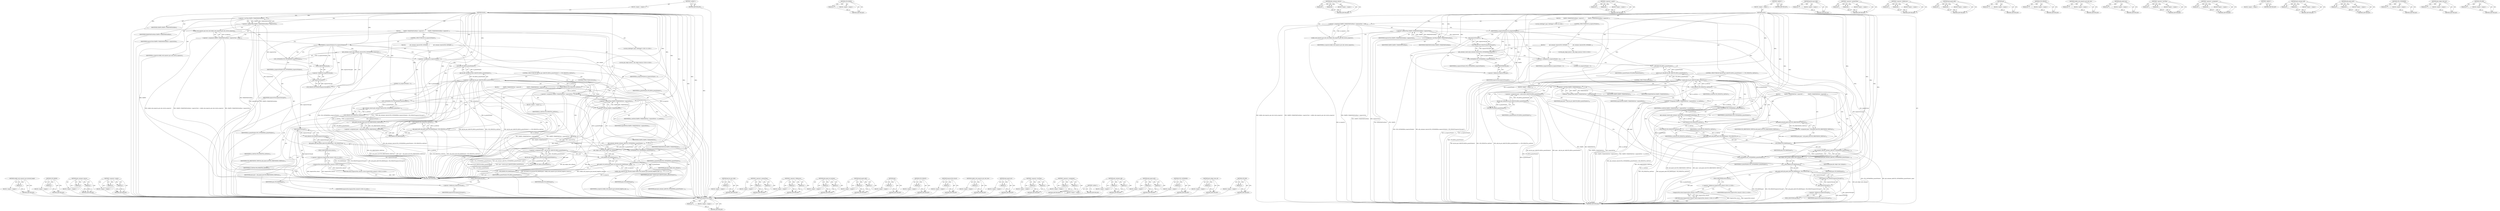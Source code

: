 digraph "GTK_BIN" {
vulnerable_193 [label=<(METHOD,InspectorTest.attach)>];
vulnerable_194 [label=<(PARAM,p1)>];
vulnerable_195 [label=<(BLOCK,&lt;empty&gt;,&lt;empty&gt;)>];
vulnerable_196 [label=<(METHOD_RETURN,ANY)>];
vulnerable_175 [label=<(METHOD,GTK_PANED)>];
vulnerable_176 [label=<(PARAM,p1)>];
vulnerable_177 [label=<(BLOCK,&lt;empty&gt;,&lt;empty&gt;)>];
vulnerable_178 [label=<(METHOD_RETURN,ANY)>];
vulnerable_131 [label=<(METHOD,gtk_container_remove)>];
vulnerable_132 [label=<(PARAM,p1)>];
vulnerable_133 [label=<(PARAM,p2)>];
vulnerable_134 [label=<(BLOCK,&lt;empty&gt;,&lt;empty&gt;)>];
vulnerable_135 [label=<(METHOD_RETURN,ANY)>];
vulnerable_153 [label=<(METHOD,&lt;operator&gt;.equals)>];
vulnerable_154 [label=<(PARAM,p1)>];
vulnerable_155 [label=<(PARAM,p2)>];
vulnerable_156 [label=<(BLOCK,&lt;empty&gt;,&lt;empty&gt;)>];
vulnerable_157 [label=<(METHOD_RETURN,ANY)>];
vulnerable_6 [label=<(METHOD,&lt;global&gt;)<SUB>1</SUB>>];
vulnerable_7 [label=<(BLOCK,&lt;empty&gt;,&lt;empty&gt;)<SUB>1</SUB>>];
vulnerable_8 [label=<(METHOD,attach)<SUB>1</SUB>>];
vulnerable_9 [label=<(BLOCK,{
        GRefPtr&lt;WebKitWebViewBase&gt; inspectorV...,{
        GRefPtr&lt;WebKitWebViewBase&gt; inspectorV...)<SUB>2</SUB>>];
vulnerable_10 [label=<(&lt;operator&gt;.assignment,GRefPtr&lt;WebKitWebViewBase&gt; inspectorView = webk...)<SUB>3</SUB>>];
vulnerable_11 [label=<(&lt;operator&gt;.greaterThan,GRefPtr&lt;WebKitWebViewBase&gt; inspectorView)<SUB>3</SUB>>];
vulnerable_12 [label=<(&lt;operator&gt;.lessThan,GRefPtr&lt;WebKitWebViewBase)<SUB>3</SUB>>];
vulnerable_13 [label=<(IDENTIFIER,GRefPtr,GRefPtr&lt;WebKitWebViewBase)<SUB>3</SUB>>];
vulnerable_14 [label=<(IDENTIFIER,WebKitWebViewBase,GRefPtr&lt;WebKitWebViewBase)<SUB>3</SUB>>];
vulnerable_15 [label=<(IDENTIFIER,inspectorView,GRefPtr&lt;WebKitWebViewBase&gt; inspectorView)<SUB>3</SUB>>];
vulnerable_16 [label=<(webkit_web_inspector_get_web_view,webkit_web_inspector_get_web_view(m_inspector))<SUB>3</SUB>>];
vulnerable_17 [label=<(IDENTIFIER,m_inspector,webkit_web_inspector_get_web_view(m_inspector))<SUB>3</SUB>>];
vulnerable_18 [label=<(CONTROL_STRUCTURE,IF,if (m_inspectorWindow))<SUB>4</SUB>>];
vulnerable_19 [label=<(IDENTIFIER,m_inspectorWindow,if (m_inspectorWindow))<SUB>4</SUB>>];
vulnerable_20 [label=<(BLOCK,{
            gtk_container_remove(GTK_CONTAINE...,{
            gtk_container_remove(GTK_CONTAINE...)<SUB>4</SUB>>];
vulnerable_21 [label=<(gtk_container_remove,gtk_container_remove(GTK_CONTAINER(m_inspectorW...)<SUB>5</SUB>>];
vulnerable_22 [label=<(GTK_CONTAINER,GTK_CONTAINER(m_inspectorWindow))<SUB>5</SUB>>];
vulnerable_23 [label=<(IDENTIFIER,m_inspectorWindow,GTK_CONTAINER(m_inspectorWindow))<SUB>5</SUB>>];
vulnerable_24 [label=<(GTK_WIDGET,GTK_WIDGET(inspectorView.get()))<SUB>5</SUB>>];
vulnerable_25 [label=<(get,inspectorView.get())<SUB>5</SUB>>];
vulnerable_26 [label=<(&lt;operator&gt;.fieldAccess,inspectorView.get)<SUB>5</SUB>>];
vulnerable_27 [label=<(IDENTIFIER,inspectorView,inspectorView.get())<SUB>5</SUB>>];
vulnerable_28 [label=<(FIELD_IDENTIFIER,get,get)<SUB>5</SUB>>];
vulnerable_29 [label="<(LOCAL,gtk_widget_destroy : gtk_widget_destroy)<SUB>6</SUB>>"];
vulnerable_30 [label=<(&lt;operator&gt;.assignment,m_inspectorWindow = 0)<SUB>7</SUB>>];
vulnerable_31 [label=<(IDENTIFIER,m_inspectorWindow,m_inspectorWindow = 0)<SUB>7</SUB>>];
vulnerable_32 [label=<(LITERAL,0,m_inspectorWindow = 0)<SUB>7</SUB>>];
vulnerable_33 [label="<(LOCAL,GtkWidget* pane: GtkWidget*)<SUB>10</SUB>>"];
vulnerable_34 [label=<(CONTROL_STRUCTURE,IF,if (gtk_bin_get_child(GTK_BIN(m_parentWindow)) == GTK_WIDGET(m_webView)))<SUB>11</SUB>>];
vulnerable_35 [label=<(&lt;operator&gt;.equals,gtk_bin_get_child(GTK_BIN(m_parentWindow)) == G...)<SUB>11</SUB>>];
vulnerable_36 [label=<(gtk_bin_get_child,gtk_bin_get_child(GTK_BIN(m_parentWindow)))<SUB>11</SUB>>];
vulnerable_37 [label=<(GTK_BIN,GTK_BIN(m_parentWindow))<SUB>11</SUB>>];
vulnerable_38 [label=<(IDENTIFIER,m_parentWindow,GTK_BIN(m_parentWindow))<SUB>11</SUB>>];
vulnerable_39 [label=<(GTK_WIDGET,GTK_WIDGET(m_webView))<SUB>11</SUB>>];
vulnerable_40 [label=<(IDENTIFIER,m_webView,GTK_WIDGET(m_webView))<SUB>11</SUB>>];
vulnerable_41 [label=<(BLOCK,{
            GRefPtr&lt;WebKitWebView&gt; inspectedV...,{
            GRefPtr&lt;WebKitWebView&gt; inspectedV...)<SUB>11</SUB>>];
vulnerable_42 [label=<(&lt;operator&gt;.assignment,GRefPtr&lt;WebKitWebView&gt; inspectedView = m_webView)<SUB>12</SUB>>];
vulnerable_43 [label=<(&lt;operator&gt;.greaterThan,GRefPtr&lt;WebKitWebView&gt; inspectedView)<SUB>12</SUB>>];
vulnerable_44 [label=<(&lt;operator&gt;.lessThan,GRefPtr&lt;WebKitWebView)<SUB>12</SUB>>];
vulnerable_45 [label=<(IDENTIFIER,GRefPtr,GRefPtr&lt;WebKitWebView)<SUB>12</SUB>>];
vulnerable_46 [label=<(IDENTIFIER,WebKitWebView,GRefPtr&lt;WebKitWebView)<SUB>12</SUB>>];
vulnerable_47 [label=<(IDENTIFIER,inspectedView,GRefPtr&lt;WebKitWebView&gt; inspectedView)<SUB>12</SUB>>];
vulnerable_48 [label=<(IDENTIFIER,m_webView,GRefPtr&lt;WebKitWebView&gt; inspectedView = m_webView)<SUB>12</SUB>>];
vulnerable_49 [label=<(gtk_container_remove,gtk_container_remove(GTK_CONTAINER(m_parentWind...)<SUB>13</SUB>>];
vulnerable_50 [label=<(GTK_CONTAINER,GTK_CONTAINER(m_parentWindow))<SUB>13</SUB>>];
vulnerable_51 [label=<(IDENTIFIER,m_parentWindow,GTK_CONTAINER(m_parentWindow))<SUB>13</SUB>>];
vulnerable_52 [label=<(GTK_WIDGET,GTK_WIDGET(m_webView))<SUB>13</SUB>>];
vulnerable_53 [label=<(IDENTIFIER,m_webView,GTK_WIDGET(m_webView))<SUB>13</SUB>>];
vulnerable_54 [label=<(&lt;operator&gt;.assignment,pane = gtk_paned_new(GTK_ORIENTATION_VERTICAL))<SUB>14</SUB>>];
vulnerable_55 [label=<(IDENTIFIER,pane,pane = gtk_paned_new(GTK_ORIENTATION_VERTICAL))<SUB>14</SUB>>];
vulnerable_56 [label=<(gtk_paned_new,gtk_paned_new(GTK_ORIENTATION_VERTICAL))<SUB>14</SUB>>];
vulnerable_57 [label=<(IDENTIFIER,GTK_ORIENTATION_VERTICAL,gtk_paned_new(GTK_ORIENTATION_VERTICAL))<SUB>14</SUB>>];
vulnerable_58 [label=<(gtk_paned_add1,gtk_paned_add1(GTK_PANED(pane), GTK_WIDGET(m_we...)<SUB>15</SUB>>];
vulnerable_59 [label=<(GTK_PANED,GTK_PANED(pane))<SUB>15</SUB>>];
vulnerable_60 [label=<(IDENTIFIER,pane,GTK_PANED(pane))<SUB>15</SUB>>];
vulnerable_61 [label=<(GTK_WIDGET,GTK_WIDGET(m_webView))<SUB>15</SUB>>];
vulnerable_62 [label=<(IDENTIFIER,m_webView,GTK_WIDGET(m_webView))<SUB>15</SUB>>];
vulnerable_63 [label=<(gtk_container_add,gtk_container_add(GTK_CONTAINER(m_parentWindow)...)<SUB>16</SUB>>];
vulnerable_64 [label=<(GTK_CONTAINER,GTK_CONTAINER(m_parentWindow))<SUB>16</SUB>>];
vulnerable_65 [label=<(IDENTIFIER,m_parentWindow,GTK_CONTAINER(m_parentWindow))<SUB>16</SUB>>];
vulnerable_66 [label=<(IDENTIFIER,pane,gtk_container_add(GTK_CONTAINER(m_parentWindow)...)<SUB>16</SUB>>];
vulnerable_67 [label=<(gtk_widget_show_all,gtk_widget_show_all(pane))<SUB>17</SUB>>];
vulnerable_68 [label=<(IDENTIFIER,pane,gtk_widget_show_all(pane))<SUB>17</SUB>>];
vulnerable_69 [label=<(CONTROL_STRUCTURE,ELSE,else)<SUB>19</SUB>>];
vulnerable_70 [label=<(BLOCK,&lt;empty&gt;,&lt;empty&gt;)<SUB>19</SUB>>];
vulnerable_71 [label=<(&lt;operator&gt;.assignment,pane = gtk_bin_get_child(GTK_BIN(m_parentWindow)))<SUB>19</SUB>>];
vulnerable_72 [label=<(IDENTIFIER,pane,pane = gtk_bin_get_child(GTK_BIN(m_parentWindow)))<SUB>19</SUB>>];
vulnerable_73 [label=<(gtk_bin_get_child,gtk_bin_get_child(GTK_BIN(m_parentWindow)))<SUB>19</SUB>>];
vulnerable_74 [label=<(GTK_BIN,GTK_BIN(m_parentWindow))<SUB>19</SUB>>];
vulnerable_75 [label=<(IDENTIFIER,m_parentWindow,GTK_BIN(m_parentWindow))<SUB>19</SUB>>];
vulnerable_76 [label=<(gtk_paned_add2,gtk_paned_add2(GTK_PANED(pane), GTK_WIDGET(insp...)<SUB>20</SUB>>];
vulnerable_77 [label=<(GTK_PANED,GTK_PANED(pane))<SUB>20</SUB>>];
vulnerable_78 [label=<(IDENTIFIER,pane,GTK_PANED(pane))<SUB>20</SUB>>];
vulnerable_79 [label=<(GTK_WIDGET,GTK_WIDGET(inspectorView.get()))<SUB>20</SUB>>];
vulnerable_80 [label=<(get,inspectorView.get())<SUB>20</SUB>>];
vulnerable_81 [label=<(&lt;operator&gt;.fieldAccess,inspectorView.get)<SUB>20</SUB>>];
vulnerable_82 [label=<(IDENTIFIER,inspectorView,inspectorView.get())<SUB>20</SUB>>];
vulnerable_83 [label=<(FIELD_IDENTIFIER,get,get)<SUB>20</SUB>>];
vulnerable_84 [label="<(RETURN,return InspectorTest::attach();,return InspectorTest::attach();)<SUB>22</SUB>>"];
vulnerable_85 [label="<(InspectorTest.attach,InspectorTest::attach())<SUB>22</SUB>>"];
vulnerable_86 [label="<(&lt;operator&gt;.fieldAccess,InspectorTest::attach)<SUB>22</SUB>>"];
vulnerable_87 [label="<(IDENTIFIER,InspectorTest,InspectorTest::attach())<SUB>22</SUB>>"];
vulnerable_88 [label=<(FIELD_IDENTIFIER,attach,attach)<SUB>22</SUB>>];
vulnerable_89 [label=<(METHOD_RETURN,bool)<SUB>1</SUB>>];
vulnerable_91 [label=<(METHOD_RETURN,ANY)<SUB>1</SUB>>];
vulnerable_158 [label=<(METHOD,gtk_bin_get_child)>];
vulnerable_159 [label=<(PARAM,p1)>];
vulnerable_160 [label=<(BLOCK,&lt;empty&gt;,&lt;empty&gt;)>];
vulnerable_161 [label=<(METHOD_RETURN,ANY)>];
vulnerable_117 [label=<(METHOD,&lt;operator&gt;.greaterThan)>];
vulnerable_118 [label=<(PARAM,p1)>];
vulnerable_119 [label=<(PARAM,p2)>];
vulnerable_120 [label=<(BLOCK,&lt;empty&gt;,&lt;empty&gt;)>];
vulnerable_121 [label=<(METHOD_RETURN,ANY)>];
vulnerable_148 [label=<(METHOD,&lt;operator&gt;.fieldAccess)>];
vulnerable_149 [label=<(PARAM,p1)>];
vulnerable_150 [label=<(PARAM,p2)>];
vulnerable_151 [label=<(BLOCK,&lt;empty&gt;,&lt;empty&gt;)>];
vulnerable_152 [label=<(METHOD_RETURN,ANY)>];
vulnerable_188 [label=<(METHOD,gtk_paned_add2)>];
vulnerable_189 [label=<(PARAM,p1)>];
vulnerable_190 [label=<(PARAM,p2)>];
vulnerable_191 [label=<(BLOCK,&lt;empty&gt;,&lt;empty&gt;)>];
vulnerable_192 [label=<(METHOD_RETURN,ANY)>];
vulnerable_144 [label=<(METHOD,get)>];
vulnerable_145 [label=<(PARAM,p1)>];
vulnerable_146 [label=<(BLOCK,&lt;empty&gt;,&lt;empty&gt;)>];
vulnerable_147 [label=<(METHOD_RETURN,ANY)>];
vulnerable_140 [label=<(METHOD,GTK_WIDGET)>];
vulnerable_141 [label=<(PARAM,p1)>];
vulnerable_142 [label=<(BLOCK,&lt;empty&gt;,&lt;empty&gt;)>];
vulnerable_143 [label=<(METHOD_RETURN,ANY)>];
vulnerable_127 [label=<(METHOD,webkit_web_inspector_get_web_view)>];
vulnerable_128 [label=<(PARAM,p1)>];
vulnerable_129 [label=<(BLOCK,&lt;empty&gt;,&lt;empty&gt;)>];
vulnerable_130 [label=<(METHOD_RETURN,ANY)>];
vulnerable_166 [label=<(METHOD,gtk_paned_new)>];
vulnerable_167 [label=<(PARAM,p1)>];
vulnerable_168 [label=<(BLOCK,&lt;empty&gt;,&lt;empty&gt;)>];
vulnerable_169 [label=<(METHOD_RETURN,ANY)>];
vulnerable_122 [label=<(METHOD,&lt;operator&gt;.lessThan)>];
vulnerable_123 [label=<(PARAM,p1)>];
vulnerable_124 [label=<(PARAM,p2)>];
vulnerable_125 [label=<(BLOCK,&lt;empty&gt;,&lt;empty&gt;)>];
vulnerable_126 [label=<(METHOD_RETURN,ANY)>];
vulnerable_112 [label=<(METHOD,&lt;operator&gt;.assignment)>];
vulnerable_113 [label=<(PARAM,p1)>];
vulnerable_114 [label=<(PARAM,p2)>];
vulnerable_115 [label=<(BLOCK,&lt;empty&gt;,&lt;empty&gt;)>];
vulnerable_116 [label=<(METHOD_RETURN,ANY)>];
vulnerable_106 [label=<(METHOD,&lt;global&gt;)<SUB>1</SUB>>];
vulnerable_107 [label=<(BLOCK,&lt;empty&gt;,&lt;empty&gt;)>];
vulnerable_108 [label=<(METHOD_RETURN,ANY)>];
vulnerable_179 [label=<(METHOD,gtk_container_add)>];
vulnerable_180 [label=<(PARAM,p1)>];
vulnerable_181 [label=<(PARAM,p2)>];
vulnerable_182 [label=<(BLOCK,&lt;empty&gt;,&lt;empty&gt;)>];
vulnerable_183 [label=<(METHOD_RETURN,ANY)>];
vulnerable_170 [label=<(METHOD,gtk_paned_add1)>];
vulnerable_171 [label=<(PARAM,p1)>];
vulnerable_172 [label=<(PARAM,p2)>];
vulnerable_173 [label=<(BLOCK,&lt;empty&gt;,&lt;empty&gt;)>];
vulnerable_174 [label=<(METHOD_RETURN,ANY)>];
vulnerable_136 [label=<(METHOD,GTK_CONTAINER)>];
vulnerable_137 [label=<(PARAM,p1)>];
vulnerable_138 [label=<(BLOCK,&lt;empty&gt;,&lt;empty&gt;)>];
vulnerable_139 [label=<(METHOD_RETURN,ANY)>];
vulnerable_184 [label=<(METHOD,gtk_widget_show_all)>];
vulnerable_185 [label=<(PARAM,p1)>];
vulnerable_186 [label=<(BLOCK,&lt;empty&gt;,&lt;empty&gt;)>];
vulnerable_187 [label=<(METHOD_RETURN,ANY)>];
vulnerable_162 [label=<(METHOD,GTK_BIN)>];
vulnerable_163 [label=<(PARAM,p1)>];
vulnerable_164 [label=<(BLOCK,&lt;empty&gt;,&lt;empty&gt;)>];
vulnerable_165 [label=<(METHOD_RETURN,ANY)>];
fixed_198 [label=<(METHOD,webkit_web_inspector_get_attached_height)>];
fixed_199 [label=<(PARAM,p1)>];
fixed_200 [label=<(BLOCK,&lt;empty&gt;,&lt;empty&gt;)>];
fixed_201 [label=<(METHOD_RETURN,ANY)>];
fixed_180 [label=<(METHOD,GTK_PANED)>];
fixed_181 [label=<(PARAM,p1)>];
fixed_182 [label=<(BLOCK,&lt;empty&gt;,&lt;empty&gt;)>];
fixed_183 [label=<(METHOD_RETURN,ANY)>];
fixed_136 [label=<(METHOD,gtk_container_remove)>];
fixed_137 [label=<(PARAM,p1)>];
fixed_138 [label=<(PARAM,p2)>];
fixed_139 [label=<(BLOCK,&lt;empty&gt;,&lt;empty&gt;)>];
fixed_140 [label=<(METHOD_RETURN,ANY)>];
fixed_158 [label=<(METHOD,&lt;operator&gt;.equals)>];
fixed_159 [label=<(PARAM,p1)>];
fixed_160 [label=<(PARAM,p2)>];
fixed_161 [label=<(BLOCK,&lt;empty&gt;,&lt;empty&gt;)>];
fixed_162 [label=<(METHOD_RETURN,ANY)>];
fixed_6 [label=<(METHOD,&lt;global&gt;)<SUB>1</SUB>>];
fixed_7 [label=<(BLOCK,&lt;empty&gt;,&lt;empty&gt;)<SUB>1</SUB>>];
fixed_8 [label=<(METHOD,attach)<SUB>1</SUB>>];
fixed_9 [label=<(BLOCK,{
        GRefPtr&lt;WebKitWebViewBase&gt; inspectorV...,{
        GRefPtr&lt;WebKitWebViewBase&gt; inspectorV...)<SUB>2</SUB>>];
fixed_10 [label=<(&lt;operator&gt;.assignment,GRefPtr&lt;WebKitWebViewBase&gt; inspectorView = webk...)<SUB>3</SUB>>];
fixed_11 [label=<(&lt;operator&gt;.greaterThan,GRefPtr&lt;WebKitWebViewBase&gt; inspectorView)<SUB>3</SUB>>];
fixed_12 [label=<(&lt;operator&gt;.lessThan,GRefPtr&lt;WebKitWebViewBase)<SUB>3</SUB>>];
fixed_13 [label=<(IDENTIFIER,GRefPtr,GRefPtr&lt;WebKitWebViewBase)<SUB>3</SUB>>];
fixed_14 [label=<(IDENTIFIER,WebKitWebViewBase,GRefPtr&lt;WebKitWebViewBase)<SUB>3</SUB>>];
fixed_15 [label=<(IDENTIFIER,inspectorView,GRefPtr&lt;WebKitWebViewBase&gt; inspectorView)<SUB>3</SUB>>];
fixed_16 [label=<(webkit_web_inspector_get_web_view,webkit_web_inspector_get_web_view(m_inspector))<SUB>3</SUB>>];
fixed_17 [label=<(IDENTIFIER,m_inspector,webkit_web_inspector_get_web_view(m_inspector))<SUB>3</SUB>>];
fixed_18 [label=<(CONTROL_STRUCTURE,IF,if (m_inspectorWindow))<SUB>4</SUB>>];
fixed_19 [label=<(IDENTIFIER,m_inspectorWindow,if (m_inspectorWindow))<SUB>4</SUB>>];
fixed_20 [label=<(BLOCK,{
            gtk_container_remove(GTK_CONTAINE...,{
            gtk_container_remove(GTK_CONTAINE...)<SUB>4</SUB>>];
fixed_21 [label=<(gtk_container_remove,gtk_container_remove(GTK_CONTAINER(m_inspectorW...)<SUB>5</SUB>>];
fixed_22 [label=<(GTK_CONTAINER,GTK_CONTAINER(m_inspectorWindow))<SUB>5</SUB>>];
fixed_23 [label=<(IDENTIFIER,m_inspectorWindow,GTK_CONTAINER(m_inspectorWindow))<SUB>5</SUB>>];
fixed_24 [label=<(GTK_WIDGET,GTK_WIDGET(inspectorView.get()))<SUB>5</SUB>>];
fixed_25 [label=<(get,inspectorView.get())<SUB>5</SUB>>];
fixed_26 [label=<(&lt;operator&gt;.fieldAccess,inspectorView.get)<SUB>5</SUB>>];
fixed_27 [label=<(IDENTIFIER,inspectorView,inspectorView.get())<SUB>5</SUB>>];
fixed_28 [label=<(FIELD_IDENTIFIER,get,get)<SUB>5</SUB>>];
fixed_29 [label="<(LOCAL,gtk_widget_destroy : gtk_widget_destroy)<SUB>6</SUB>>"];
fixed_30 [label=<(&lt;operator&gt;.assignment,m_inspectorWindow = 0)<SUB>7</SUB>>];
fixed_31 [label=<(IDENTIFIER,m_inspectorWindow,m_inspectorWindow = 0)<SUB>7</SUB>>];
fixed_32 [label=<(LITERAL,0,m_inspectorWindow = 0)<SUB>7</SUB>>];
fixed_33 [label="<(LOCAL,GtkWidget* pane: GtkWidget*)<SUB>10</SUB>>"];
fixed_34 [label=<(CONTROL_STRUCTURE,IF,if (gtk_bin_get_child(GTK_BIN(m_parentWindow)) == GTK_WIDGET(m_webView)))<SUB>11</SUB>>];
fixed_35 [label=<(&lt;operator&gt;.equals,gtk_bin_get_child(GTK_BIN(m_parentWindow)) == G...)<SUB>11</SUB>>];
fixed_36 [label=<(gtk_bin_get_child,gtk_bin_get_child(GTK_BIN(m_parentWindow)))<SUB>11</SUB>>];
fixed_37 [label=<(GTK_BIN,GTK_BIN(m_parentWindow))<SUB>11</SUB>>];
fixed_38 [label=<(IDENTIFIER,m_parentWindow,GTK_BIN(m_parentWindow))<SUB>11</SUB>>];
fixed_39 [label=<(GTK_WIDGET,GTK_WIDGET(m_webView))<SUB>11</SUB>>];
fixed_40 [label=<(IDENTIFIER,m_webView,GTK_WIDGET(m_webView))<SUB>11</SUB>>];
fixed_41 [label=<(BLOCK,{
            GRefPtr&lt;WebKitWebView&gt; inspectedV...,{
            GRefPtr&lt;WebKitWebView&gt; inspectedV...)<SUB>11</SUB>>];
fixed_42 [label=<(&lt;operator&gt;.assignment,GRefPtr&lt;WebKitWebView&gt; inspectedView = m_webView)<SUB>12</SUB>>];
fixed_43 [label=<(&lt;operator&gt;.greaterThan,GRefPtr&lt;WebKitWebView&gt; inspectedView)<SUB>12</SUB>>];
fixed_44 [label=<(&lt;operator&gt;.lessThan,GRefPtr&lt;WebKitWebView)<SUB>12</SUB>>];
fixed_45 [label=<(IDENTIFIER,GRefPtr,GRefPtr&lt;WebKitWebView)<SUB>12</SUB>>];
fixed_46 [label=<(IDENTIFIER,WebKitWebView,GRefPtr&lt;WebKitWebView)<SUB>12</SUB>>];
fixed_47 [label=<(IDENTIFIER,inspectedView,GRefPtr&lt;WebKitWebView&gt; inspectedView)<SUB>12</SUB>>];
fixed_48 [label=<(IDENTIFIER,m_webView,GRefPtr&lt;WebKitWebView&gt; inspectedView = m_webView)<SUB>12</SUB>>];
fixed_49 [label=<(gtk_container_remove,gtk_container_remove(GTK_CONTAINER(m_parentWind...)<SUB>13</SUB>>];
fixed_50 [label=<(GTK_CONTAINER,GTK_CONTAINER(m_parentWindow))<SUB>13</SUB>>];
fixed_51 [label=<(IDENTIFIER,m_parentWindow,GTK_CONTAINER(m_parentWindow))<SUB>13</SUB>>];
fixed_52 [label=<(GTK_WIDGET,GTK_WIDGET(m_webView))<SUB>13</SUB>>];
fixed_53 [label=<(IDENTIFIER,m_webView,GTK_WIDGET(m_webView))<SUB>13</SUB>>];
fixed_54 [label=<(&lt;operator&gt;.assignment,pane = gtk_paned_new(GTK_ORIENTATION_VERTICAL))<SUB>14</SUB>>];
fixed_55 [label=<(IDENTIFIER,pane,pane = gtk_paned_new(GTK_ORIENTATION_VERTICAL))<SUB>14</SUB>>];
fixed_56 [label=<(gtk_paned_new,gtk_paned_new(GTK_ORIENTATION_VERTICAL))<SUB>14</SUB>>];
fixed_57 [label=<(IDENTIFIER,GTK_ORIENTATION_VERTICAL,gtk_paned_new(GTK_ORIENTATION_VERTICAL))<SUB>14</SUB>>];
fixed_58 [label=<(gtk_paned_add1,gtk_paned_add1(GTK_PANED(pane), GTK_WIDGET(m_we...)<SUB>15</SUB>>];
fixed_59 [label=<(GTK_PANED,GTK_PANED(pane))<SUB>15</SUB>>];
fixed_60 [label=<(IDENTIFIER,pane,GTK_PANED(pane))<SUB>15</SUB>>];
fixed_61 [label=<(GTK_WIDGET,GTK_WIDGET(m_webView))<SUB>15</SUB>>];
fixed_62 [label=<(IDENTIFIER,m_webView,GTK_WIDGET(m_webView))<SUB>15</SUB>>];
fixed_63 [label=<(gtk_container_add,gtk_container_add(GTK_CONTAINER(m_parentWindow)...)<SUB>16</SUB>>];
fixed_64 [label=<(GTK_CONTAINER,GTK_CONTAINER(m_parentWindow))<SUB>16</SUB>>];
fixed_65 [label=<(IDENTIFIER,m_parentWindow,GTK_CONTAINER(m_parentWindow))<SUB>16</SUB>>];
fixed_66 [label=<(IDENTIFIER,pane,gtk_container_add(GTK_CONTAINER(m_parentWindow)...)<SUB>16</SUB>>];
fixed_67 [label=<(gtk_widget_show_all,gtk_widget_show_all(pane))<SUB>17</SUB>>];
fixed_68 [label=<(IDENTIFIER,pane,gtk_widget_show_all(pane))<SUB>17</SUB>>];
fixed_69 [label=<(CONTROL_STRUCTURE,ELSE,else)<SUB>19</SUB>>];
fixed_70 [label=<(BLOCK,&lt;empty&gt;,&lt;empty&gt;)<SUB>19</SUB>>];
fixed_71 [label=<(&lt;operator&gt;.assignment,pane = gtk_bin_get_child(GTK_BIN(m_parentWindow)))<SUB>19</SUB>>];
fixed_72 [label=<(IDENTIFIER,pane,pane = gtk_bin_get_child(GTK_BIN(m_parentWindow)))<SUB>19</SUB>>];
fixed_73 [label=<(gtk_bin_get_child,gtk_bin_get_child(GTK_BIN(m_parentWindow)))<SUB>19</SUB>>];
fixed_74 [label=<(GTK_BIN,GTK_BIN(m_parentWindow))<SUB>19</SUB>>];
fixed_75 [label=<(IDENTIFIER,m_parentWindow,GTK_BIN(m_parentWindow))<SUB>19</SUB>>];
fixed_76 [label=<(gtk_paned_set_position,gtk_paned_set_position(GTK_PANED(pane), webkit_...)<SUB>20</SUB>>];
fixed_77 [label=<(GTK_PANED,GTK_PANED(pane))<SUB>20</SUB>>];
fixed_78 [label=<(IDENTIFIER,pane,GTK_PANED(pane))<SUB>20</SUB>>];
fixed_79 [label=<(webkit_web_inspector_get_attached_height,webkit_web_inspector_get_attached_height(m_insp...)<SUB>20</SUB>>];
fixed_80 [label=<(IDENTIFIER,m_inspector,webkit_web_inspector_get_attached_height(m_insp...)<SUB>20</SUB>>];
fixed_81 [label=<(gtk_paned_add2,gtk_paned_add2(GTK_PANED(pane), GTK_WIDGET(insp...)<SUB>21</SUB>>];
fixed_82 [label=<(GTK_PANED,GTK_PANED(pane))<SUB>21</SUB>>];
fixed_83 [label=<(IDENTIFIER,pane,GTK_PANED(pane))<SUB>21</SUB>>];
fixed_84 [label=<(GTK_WIDGET,GTK_WIDGET(inspectorView.get()))<SUB>21</SUB>>];
fixed_85 [label=<(get,inspectorView.get())<SUB>21</SUB>>];
fixed_86 [label=<(&lt;operator&gt;.fieldAccess,inspectorView.get)<SUB>21</SUB>>];
fixed_87 [label=<(IDENTIFIER,inspectorView,inspectorView.get())<SUB>21</SUB>>];
fixed_88 [label=<(FIELD_IDENTIFIER,get,get)<SUB>21</SUB>>];
fixed_89 [label="<(RETURN,return InspectorTest::attach();,return InspectorTest::attach();)<SUB>23</SUB>>"];
fixed_90 [label="<(InspectorTest.attach,InspectorTest::attach())<SUB>23</SUB>>"];
fixed_91 [label="<(&lt;operator&gt;.fieldAccess,InspectorTest::attach)<SUB>23</SUB>>"];
fixed_92 [label="<(IDENTIFIER,InspectorTest,InspectorTest::attach())<SUB>23</SUB>>"];
fixed_93 [label=<(FIELD_IDENTIFIER,attach,attach)<SUB>23</SUB>>];
fixed_94 [label=<(METHOD_RETURN,bool)<SUB>1</SUB>>];
fixed_96 [label=<(METHOD_RETURN,ANY)<SUB>1</SUB>>];
fixed_163 [label=<(METHOD,gtk_bin_get_child)>];
fixed_164 [label=<(PARAM,p1)>];
fixed_165 [label=<(BLOCK,&lt;empty&gt;,&lt;empty&gt;)>];
fixed_166 [label=<(METHOD_RETURN,ANY)>];
fixed_122 [label=<(METHOD,&lt;operator&gt;.greaterThan)>];
fixed_123 [label=<(PARAM,p1)>];
fixed_124 [label=<(PARAM,p2)>];
fixed_125 [label=<(BLOCK,&lt;empty&gt;,&lt;empty&gt;)>];
fixed_126 [label=<(METHOD_RETURN,ANY)>];
fixed_153 [label=<(METHOD,&lt;operator&gt;.fieldAccess)>];
fixed_154 [label=<(PARAM,p1)>];
fixed_155 [label=<(PARAM,p2)>];
fixed_156 [label=<(BLOCK,&lt;empty&gt;,&lt;empty&gt;)>];
fixed_157 [label=<(METHOD_RETURN,ANY)>];
fixed_193 [label=<(METHOD,gtk_paned_set_position)>];
fixed_194 [label=<(PARAM,p1)>];
fixed_195 [label=<(PARAM,p2)>];
fixed_196 [label=<(BLOCK,&lt;empty&gt;,&lt;empty&gt;)>];
fixed_197 [label=<(METHOD_RETURN,ANY)>];
fixed_202 [label=<(METHOD,gtk_paned_add2)>];
fixed_203 [label=<(PARAM,p1)>];
fixed_204 [label=<(PARAM,p2)>];
fixed_205 [label=<(BLOCK,&lt;empty&gt;,&lt;empty&gt;)>];
fixed_206 [label=<(METHOD_RETURN,ANY)>];
fixed_149 [label=<(METHOD,get)>];
fixed_150 [label=<(PARAM,p1)>];
fixed_151 [label=<(BLOCK,&lt;empty&gt;,&lt;empty&gt;)>];
fixed_152 [label=<(METHOD_RETURN,ANY)>];
fixed_145 [label=<(METHOD,GTK_WIDGET)>];
fixed_146 [label=<(PARAM,p1)>];
fixed_147 [label=<(BLOCK,&lt;empty&gt;,&lt;empty&gt;)>];
fixed_148 [label=<(METHOD_RETURN,ANY)>];
fixed_207 [label=<(METHOD,InspectorTest.attach)>];
fixed_208 [label=<(PARAM,p1)>];
fixed_209 [label=<(BLOCK,&lt;empty&gt;,&lt;empty&gt;)>];
fixed_210 [label=<(METHOD_RETURN,ANY)>];
fixed_132 [label=<(METHOD,webkit_web_inspector_get_web_view)>];
fixed_133 [label=<(PARAM,p1)>];
fixed_134 [label=<(BLOCK,&lt;empty&gt;,&lt;empty&gt;)>];
fixed_135 [label=<(METHOD_RETURN,ANY)>];
fixed_171 [label=<(METHOD,gtk_paned_new)>];
fixed_172 [label=<(PARAM,p1)>];
fixed_173 [label=<(BLOCK,&lt;empty&gt;,&lt;empty&gt;)>];
fixed_174 [label=<(METHOD_RETURN,ANY)>];
fixed_127 [label=<(METHOD,&lt;operator&gt;.lessThan)>];
fixed_128 [label=<(PARAM,p1)>];
fixed_129 [label=<(PARAM,p2)>];
fixed_130 [label=<(BLOCK,&lt;empty&gt;,&lt;empty&gt;)>];
fixed_131 [label=<(METHOD_RETURN,ANY)>];
fixed_117 [label=<(METHOD,&lt;operator&gt;.assignment)>];
fixed_118 [label=<(PARAM,p1)>];
fixed_119 [label=<(PARAM,p2)>];
fixed_120 [label=<(BLOCK,&lt;empty&gt;,&lt;empty&gt;)>];
fixed_121 [label=<(METHOD_RETURN,ANY)>];
fixed_111 [label=<(METHOD,&lt;global&gt;)<SUB>1</SUB>>];
fixed_112 [label=<(BLOCK,&lt;empty&gt;,&lt;empty&gt;)>];
fixed_113 [label=<(METHOD_RETURN,ANY)>];
fixed_184 [label=<(METHOD,gtk_container_add)>];
fixed_185 [label=<(PARAM,p1)>];
fixed_186 [label=<(PARAM,p2)>];
fixed_187 [label=<(BLOCK,&lt;empty&gt;,&lt;empty&gt;)>];
fixed_188 [label=<(METHOD_RETURN,ANY)>];
fixed_175 [label=<(METHOD,gtk_paned_add1)>];
fixed_176 [label=<(PARAM,p1)>];
fixed_177 [label=<(PARAM,p2)>];
fixed_178 [label=<(BLOCK,&lt;empty&gt;,&lt;empty&gt;)>];
fixed_179 [label=<(METHOD_RETURN,ANY)>];
fixed_141 [label=<(METHOD,GTK_CONTAINER)>];
fixed_142 [label=<(PARAM,p1)>];
fixed_143 [label=<(BLOCK,&lt;empty&gt;,&lt;empty&gt;)>];
fixed_144 [label=<(METHOD_RETURN,ANY)>];
fixed_189 [label=<(METHOD,gtk_widget_show_all)>];
fixed_190 [label=<(PARAM,p1)>];
fixed_191 [label=<(BLOCK,&lt;empty&gt;,&lt;empty&gt;)>];
fixed_192 [label=<(METHOD_RETURN,ANY)>];
fixed_167 [label=<(METHOD,GTK_BIN)>];
fixed_168 [label=<(PARAM,p1)>];
fixed_169 [label=<(BLOCK,&lt;empty&gt;,&lt;empty&gt;)>];
fixed_170 [label=<(METHOD_RETURN,ANY)>];
vulnerable_193 -> vulnerable_194  [key=0, label="AST: "];
vulnerable_193 -> vulnerable_194  [key=1, label="DDG: "];
vulnerable_193 -> vulnerable_195  [key=0, label="AST: "];
vulnerable_193 -> vulnerable_196  [key=0, label="AST: "];
vulnerable_193 -> vulnerable_196  [key=1, label="CFG: "];
vulnerable_194 -> vulnerable_196  [key=0, label="DDG: p1"];
vulnerable_175 -> vulnerable_176  [key=0, label="AST: "];
vulnerable_175 -> vulnerable_176  [key=1, label="DDG: "];
vulnerable_175 -> vulnerable_177  [key=0, label="AST: "];
vulnerable_175 -> vulnerable_178  [key=0, label="AST: "];
vulnerable_175 -> vulnerable_178  [key=1, label="CFG: "];
vulnerable_176 -> vulnerable_178  [key=0, label="DDG: p1"];
vulnerable_131 -> vulnerable_132  [key=0, label="AST: "];
vulnerable_131 -> vulnerable_132  [key=1, label="DDG: "];
vulnerable_131 -> vulnerable_134  [key=0, label="AST: "];
vulnerable_131 -> vulnerable_133  [key=0, label="AST: "];
vulnerable_131 -> vulnerable_133  [key=1, label="DDG: "];
vulnerable_131 -> vulnerable_135  [key=0, label="AST: "];
vulnerable_131 -> vulnerable_135  [key=1, label="CFG: "];
vulnerable_132 -> vulnerable_135  [key=0, label="DDG: p1"];
vulnerable_133 -> vulnerable_135  [key=0, label="DDG: p2"];
vulnerable_153 -> vulnerable_154  [key=0, label="AST: "];
vulnerable_153 -> vulnerable_154  [key=1, label="DDG: "];
vulnerable_153 -> vulnerable_156  [key=0, label="AST: "];
vulnerable_153 -> vulnerable_155  [key=0, label="AST: "];
vulnerable_153 -> vulnerable_155  [key=1, label="DDG: "];
vulnerable_153 -> vulnerable_157  [key=0, label="AST: "];
vulnerable_153 -> vulnerable_157  [key=1, label="CFG: "];
vulnerable_154 -> vulnerable_157  [key=0, label="DDG: p1"];
vulnerable_155 -> vulnerable_157  [key=0, label="DDG: p2"];
vulnerable_6 -> vulnerable_7  [key=0, label="AST: "];
vulnerable_6 -> vulnerable_91  [key=0, label="AST: "];
vulnerable_6 -> vulnerable_91  [key=1, label="CFG: "];
vulnerable_7 -> vulnerable_8  [key=0, label="AST: "];
vulnerable_8 -> vulnerable_9  [key=0, label="AST: "];
vulnerable_8 -> vulnerable_89  [key=0, label="AST: "];
vulnerable_8 -> vulnerable_12  [key=0, label="CFG: "];
vulnerable_8 -> vulnerable_12  [key=1, label="DDG: "];
vulnerable_8 -> vulnerable_19  [key=0, label="DDG: "];
vulnerable_8 -> vulnerable_11  [key=0, label="DDG: "];
vulnerable_8 -> vulnerable_16  [key=0, label="DDG: "];
vulnerable_8 -> vulnerable_30  [key=0, label="DDG: "];
vulnerable_8 -> vulnerable_42  [key=0, label="DDG: "];
vulnerable_8 -> vulnerable_77  [key=0, label="DDG: "];
vulnerable_8 -> vulnerable_39  [key=0, label="DDG: "];
vulnerable_8 -> vulnerable_63  [key=0, label="DDG: "];
vulnerable_8 -> vulnerable_67  [key=0, label="DDG: "];
vulnerable_8 -> vulnerable_22  [key=0, label="DDG: "];
vulnerable_8 -> vulnerable_37  [key=0, label="DDG: "];
vulnerable_8 -> vulnerable_43  [key=0, label="DDG: "];
vulnerable_8 -> vulnerable_50  [key=0, label="DDG: "];
vulnerable_8 -> vulnerable_52  [key=0, label="DDG: "];
vulnerable_8 -> vulnerable_56  [key=0, label="DDG: "];
vulnerable_8 -> vulnerable_59  [key=0, label="DDG: "];
vulnerable_8 -> vulnerable_61  [key=0, label="DDG: "];
vulnerable_8 -> vulnerable_64  [key=0, label="DDG: "];
vulnerable_8 -> vulnerable_44  [key=0, label="DDG: "];
vulnerable_8 -> vulnerable_74  [key=0, label="DDG: "];
vulnerable_9 -> vulnerable_10  [key=0, label="AST: "];
vulnerable_9 -> vulnerable_18  [key=0, label="AST: "];
vulnerable_9 -> vulnerable_33  [key=0, label="AST: "];
vulnerable_9 -> vulnerable_34  [key=0, label="AST: "];
vulnerable_9 -> vulnerable_76  [key=0, label="AST: "];
vulnerable_9 -> vulnerable_84  [key=0, label="AST: "];
vulnerable_10 -> vulnerable_11  [key=0, label="AST: "];
vulnerable_10 -> vulnerable_16  [key=0, label="AST: "];
vulnerable_10 -> vulnerable_19  [key=0, label="CFG: "];
vulnerable_10 -> vulnerable_89  [key=0, label="DDG: GRefPtr&lt;WebKitWebViewBase&gt; inspectorView"];
vulnerable_10 -> vulnerable_89  [key=1, label="DDG: webkit_web_inspector_get_web_view(m_inspector)"];
vulnerable_10 -> vulnerable_89  [key=2, label="DDG: GRefPtr&lt;WebKitWebViewBase&gt; inspectorView = webkit_web_inspector_get_web_view(m_inspector)"];
vulnerable_11 -> vulnerable_12  [key=0, label="AST: "];
vulnerable_11 -> vulnerable_15  [key=0, label="AST: "];
vulnerable_11 -> vulnerable_16  [key=0, label="CFG: "];
vulnerable_11 -> vulnerable_89  [key=0, label="DDG: GRefPtr&lt;WebKitWebViewBase"];
vulnerable_11 -> vulnerable_89  [key=1, label="DDG: inspectorView"];
vulnerable_11 -> vulnerable_80  [key=0, label="DDG: inspectorView"];
vulnerable_11 -> vulnerable_25  [key=0, label="DDG: inspectorView"];
vulnerable_12 -> vulnerable_13  [key=0, label="AST: "];
vulnerable_12 -> vulnerable_14  [key=0, label="AST: "];
vulnerable_12 -> vulnerable_11  [key=0, label="CFG: "];
vulnerable_12 -> vulnerable_11  [key=1, label="DDG: GRefPtr"];
vulnerable_12 -> vulnerable_11  [key=2, label="DDG: WebKitWebViewBase"];
vulnerable_12 -> vulnerable_89  [key=0, label="DDG: GRefPtr"];
vulnerable_12 -> vulnerable_89  [key=1, label="DDG: WebKitWebViewBase"];
vulnerable_12 -> vulnerable_44  [key=0, label="DDG: GRefPtr"];
vulnerable_16 -> vulnerable_17  [key=0, label="AST: "];
vulnerable_16 -> vulnerable_10  [key=0, label="CFG: "];
vulnerable_16 -> vulnerable_10  [key=1, label="DDG: m_inspector"];
vulnerable_16 -> vulnerable_89  [key=0, label="DDG: m_inspector"];
vulnerable_18 -> vulnerable_19  [key=0, label="AST: "];
vulnerable_18 -> vulnerable_20  [key=0, label="AST: "];
vulnerable_19 -> vulnerable_22  [key=0, label="CFG: "];
vulnerable_19 -> vulnerable_22  [key=1, label="CDG: "];
vulnerable_19 -> vulnerable_37  [key=0, label="CFG: "];
vulnerable_19 -> vulnerable_24  [key=0, label="CDG: "];
vulnerable_19 -> vulnerable_30  [key=0, label="CDG: "];
vulnerable_19 -> vulnerable_21  [key=0, label="CDG: "];
vulnerable_19 -> vulnerable_26  [key=0, label="CDG: "];
vulnerable_19 -> vulnerable_28  [key=0, label="CDG: "];
vulnerable_19 -> vulnerable_25  [key=0, label="CDG: "];
vulnerable_20 -> vulnerable_21  [key=0, label="AST: "];
vulnerable_20 -> vulnerable_29  [key=0, label="AST: "];
vulnerable_20 -> vulnerable_30  [key=0, label="AST: "];
vulnerable_21 -> vulnerable_22  [key=0, label="AST: "];
vulnerable_21 -> vulnerable_24  [key=0, label="AST: "];
vulnerable_21 -> vulnerable_30  [key=0, label="CFG: "];
vulnerable_21 -> vulnerable_89  [key=0, label="DDG: GTK_CONTAINER(m_inspectorWindow)"];
vulnerable_21 -> vulnerable_89  [key=1, label="DDG: gtk_container_remove(GTK_CONTAINER(m_inspectorWindow), GTK_WIDGET(inspectorView.get()))"];
vulnerable_22 -> vulnerable_23  [key=0, label="AST: "];
vulnerable_22 -> vulnerable_28  [key=0, label="CFG: "];
vulnerable_22 -> vulnerable_21  [key=0, label="DDG: m_inspectorWindow"];
vulnerable_24 -> vulnerable_25  [key=0, label="AST: "];
vulnerable_24 -> vulnerable_21  [key=0, label="CFG: "];
vulnerable_24 -> vulnerable_21  [key=1, label="DDG: inspectorView.get()"];
vulnerable_25 -> vulnerable_26  [key=0, label="AST: "];
vulnerable_25 -> vulnerable_24  [key=0, label="CFG: "];
vulnerable_25 -> vulnerable_24  [key=1, label="DDG: inspectorView.get"];
vulnerable_25 -> vulnerable_80  [key=0, label="DDG: inspectorView.get"];
vulnerable_26 -> vulnerable_27  [key=0, label="AST: "];
vulnerable_26 -> vulnerable_28  [key=0, label="AST: "];
vulnerable_26 -> vulnerable_25  [key=0, label="CFG: "];
vulnerable_28 -> vulnerable_26  [key=0, label="CFG: "];
vulnerable_30 -> vulnerable_31  [key=0, label="AST: "];
vulnerable_30 -> vulnerable_32  [key=0, label="AST: "];
vulnerable_30 -> vulnerable_37  [key=0, label="CFG: "];
vulnerable_30 -> vulnerable_89  [key=0, label="DDG: m_inspectorWindow"];
vulnerable_30 -> vulnerable_89  [key=1, label="DDG: m_inspectorWindow = 0"];
vulnerable_34 -> vulnerable_35  [key=0, label="AST: "];
vulnerable_34 -> vulnerable_41  [key=0, label="AST: "];
vulnerable_34 -> vulnerable_69  [key=0, label="AST: "];
vulnerable_35 -> vulnerable_36  [key=0, label="AST: "];
vulnerable_35 -> vulnerable_39  [key=0, label="AST: "];
vulnerable_35 -> vulnerable_44  [key=0, label="CFG: "];
vulnerable_35 -> vulnerable_44  [key=1, label="CDG: "];
vulnerable_35 -> vulnerable_74  [key=0, label="CFG: "];
vulnerable_35 -> vulnerable_74  [key=1, label="CDG: "];
vulnerable_35 -> vulnerable_89  [key=0, label="DDG: gtk_bin_get_child(GTK_BIN(m_parentWindow))"];
vulnerable_35 -> vulnerable_89  [key=1, label="DDG: GTK_WIDGET(m_webView)"];
vulnerable_35 -> vulnerable_89  [key=2, label="DDG: gtk_bin_get_child(GTK_BIN(m_parentWindow)) == GTK_WIDGET(m_webView)"];
vulnerable_35 -> vulnerable_58  [key=0, label="CDG: "];
vulnerable_35 -> vulnerable_49  [key=0, label="CDG: "];
vulnerable_35 -> vulnerable_73  [key=0, label="CDG: "];
vulnerable_35 -> vulnerable_61  [key=0, label="CDG: "];
vulnerable_35 -> vulnerable_64  [key=0, label="CDG: "];
vulnerable_35 -> vulnerable_42  [key=0, label="CDG: "];
vulnerable_35 -> vulnerable_71  [key=0, label="CDG: "];
vulnerable_35 -> vulnerable_52  [key=0, label="CDG: "];
vulnerable_35 -> vulnerable_56  [key=0, label="CDG: "];
vulnerable_35 -> vulnerable_67  [key=0, label="CDG: "];
vulnerable_35 -> vulnerable_63  [key=0, label="CDG: "];
vulnerable_35 -> vulnerable_50  [key=0, label="CDG: "];
vulnerable_35 -> vulnerable_59  [key=0, label="CDG: "];
vulnerable_35 -> vulnerable_54  [key=0, label="CDG: "];
vulnerable_35 -> vulnerable_43  [key=0, label="CDG: "];
vulnerable_36 -> vulnerable_37  [key=0, label="AST: "];
vulnerable_36 -> vulnerable_39  [key=0, label="CFG: "];
vulnerable_36 -> vulnerable_89  [key=0, label="DDG: GTK_BIN(m_parentWindow)"];
vulnerable_36 -> vulnerable_35  [key=0, label="DDG: GTK_BIN(m_parentWindow)"];
vulnerable_37 -> vulnerable_38  [key=0, label="AST: "];
vulnerable_37 -> vulnerable_36  [key=0, label="CFG: "];
vulnerable_37 -> vulnerable_36  [key=1, label="DDG: m_parentWindow"];
vulnerable_37 -> vulnerable_50  [key=0, label="DDG: m_parentWindow"];
vulnerable_37 -> vulnerable_74  [key=0, label="DDG: m_parentWindow"];
vulnerable_39 -> vulnerable_40  [key=0, label="AST: "];
vulnerable_39 -> vulnerable_35  [key=0, label="CFG: "];
vulnerable_39 -> vulnerable_35  [key=1, label="DDG: m_webView"];
vulnerable_39 -> vulnerable_89  [key=0, label="DDG: m_webView"];
vulnerable_39 -> vulnerable_42  [key=0, label="DDG: m_webView"];
vulnerable_39 -> vulnerable_52  [key=0, label="DDG: m_webView"];
vulnerable_41 -> vulnerable_42  [key=0, label="AST: "];
vulnerable_41 -> vulnerable_49  [key=0, label="AST: "];
vulnerable_41 -> vulnerable_54  [key=0, label="AST: "];
vulnerable_41 -> vulnerable_58  [key=0, label="AST: "];
vulnerable_41 -> vulnerable_63  [key=0, label="AST: "];
vulnerable_41 -> vulnerable_67  [key=0, label="AST: "];
vulnerable_42 -> vulnerable_43  [key=0, label="AST: "];
vulnerable_42 -> vulnerable_48  [key=0, label="AST: "];
vulnerable_42 -> vulnerable_50  [key=0, label="CFG: "];
vulnerable_42 -> vulnerable_89  [key=0, label="DDG: GRefPtr&lt;WebKitWebView&gt; inspectedView"];
vulnerable_42 -> vulnerable_89  [key=1, label="DDG: GRefPtr&lt;WebKitWebView&gt; inspectedView = m_webView"];
vulnerable_43 -> vulnerable_44  [key=0, label="AST: "];
vulnerable_43 -> vulnerable_47  [key=0, label="AST: "];
vulnerable_43 -> vulnerable_42  [key=0, label="CFG: "];
vulnerable_43 -> vulnerable_89  [key=0, label="DDG: GRefPtr&lt;WebKitWebView"];
vulnerable_43 -> vulnerable_89  [key=1, label="DDG: inspectedView"];
vulnerable_44 -> vulnerable_45  [key=0, label="AST: "];
vulnerable_44 -> vulnerable_46  [key=0, label="AST: "];
vulnerable_44 -> vulnerable_43  [key=0, label="CFG: "];
vulnerable_44 -> vulnerable_43  [key=1, label="DDG: GRefPtr"];
vulnerable_44 -> vulnerable_43  [key=2, label="DDG: WebKitWebView"];
vulnerable_44 -> vulnerable_89  [key=0, label="DDG: GRefPtr"];
vulnerable_44 -> vulnerable_89  [key=1, label="DDG: WebKitWebView"];
vulnerable_49 -> vulnerable_50  [key=0, label="AST: "];
vulnerable_49 -> vulnerable_52  [key=0, label="AST: "];
vulnerable_49 -> vulnerable_56  [key=0, label="CFG: "];
vulnerable_49 -> vulnerable_89  [key=0, label="DDG: gtk_container_remove(GTK_CONTAINER(m_parentWindow), GTK_WIDGET(m_webView))"];
vulnerable_50 -> vulnerable_51  [key=0, label="AST: "];
vulnerable_50 -> vulnerable_52  [key=0, label="CFG: "];
vulnerable_50 -> vulnerable_49  [key=0, label="DDG: m_parentWindow"];
vulnerable_50 -> vulnerable_64  [key=0, label="DDG: m_parentWindow"];
vulnerable_52 -> vulnerable_53  [key=0, label="AST: "];
vulnerable_52 -> vulnerable_49  [key=0, label="CFG: "];
vulnerable_52 -> vulnerable_49  [key=1, label="DDG: m_webView"];
vulnerable_52 -> vulnerable_61  [key=0, label="DDG: m_webView"];
vulnerable_54 -> vulnerable_55  [key=0, label="AST: "];
vulnerable_54 -> vulnerable_56  [key=0, label="AST: "];
vulnerable_54 -> vulnerable_59  [key=0, label="CFG: "];
vulnerable_54 -> vulnerable_59  [key=1, label="DDG: pane"];
vulnerable_54 -> vulnerable_89  [key=0, label="DDG: gtk_paned_new(GTK_ORIENTATION_VERTICAL)"];
vulnerable_54 -> vulnerable_89  [key=1, label="DDG: pane = gtk_paned_new(GTK_ORIENTATION_VERTICAL)"];
vulnerable_56 -> vulnerable_57  [key=0, label="AST: "];
vulnerable_56 -> vulnerable_54  [key=0, label="CFG: "];
vulnerable_56 -> vulnerable_54  [key=1, label="DDG: GTK_ORIENTATION_VERTICAL"];
vulnerable_56 -> vulnerable_89  [key=0, label="DDG: GTK_ORIENTATION_VERTICAL"];
vulnerable_58 -> vulnerable_59  [key=0, label="AST: "];
vulnerable_58 -> vulnerable_61  [key=0, label="AST: "];
vulnerable_58 -> vulnerable_64  [key=0, label="CFG: "];
vulnerable_58 -> vulnerable_89  [key=0, label="DDG: GTK_WIDGET(m_webView)"];
vulnerable_58 -> vulnerable_89  [key=1, label="DDG: gtk_paned_add1(GTK_PANED(pane), GTK_WIDGET(m_webView))"];
vulnerable_59 -> vulnerable_60  [key=0, label="AST: "];
vulnerable_59 -> vulnerable_61  [key=0, label="CFG: "];
vulnerable_59 -> vulnerable_58  [key=0, label="DDG: pane"];
vulnerable_59 -> vulnerable_63  [key=0, label="DDG: pane"];
vulnerable_61 -> vulnerable_62  [key=0, label="AST: "];
vulnerable_61 -> vulnerable_58  [key=0, label="CFG: "];
vulnerable_61 -> vulnerable_58  [key=1, label="DDG: m_webView"];
vulnerable_61 -> vulnerable_89  [key=0, label="DDG: m_webView"];
vulnerable_63 -> vulnerable_64  [key=0, label="AST: "];
vulnerable_63 -> vulnerable_66  [key=0, label="AST: "];
vulnerable_63 -> vulnerable_67  [key=0, label="CFG: "];
vulnerable_63 -> vulnerable_67  [key=1, label="DDG: pane"];
vulnerable_63 -> vulnerable_89  [key=0, label="DDG: GTK_CONTAINER(m_parentWindow)"];
vulnerable_63 -> vulnerable_89  [key=1, label="DDG: gtk_container_add(GTK_CONTAINER(m_parentWindow), pane)"];
vulnerable_64 -> vulnerable_65  [key=0, label="AST: "];
vulnerable_64 -> vulnerable_63  [key=0, label="CFG: "];
vulnerable_64 -> vulnerable_63  [key=1, label="DDG: m_parentWindow"];
vulnerable_64 -> vulnerable_89  [key=0, label="DDG: m_parentWindow"];
vulnerable_67 -> vulnerable_68  [key=0, label="AST: "];
vulnerable_67 -> vulnerable_77  [key=0, label="CFG: "];
vulnerable_67 -> vulnerable_77  [key=1, label="DDG: pane"];
vulnerable_67 -> vulnerable_89  [key=0, label="DDG: gtk_widget_show_all(pane)"];
vulnerable_69 -> vulnerable_70  [key=0, label="AST: "];
vulnerable_70 -> vulnerable_71  [key=0, label="AST: "];
vulnerable_71 -> vulnerable_72  [key=0, label="AST: "];
vulnerable_71 -> vulnerable_73  [key=0, label="AST: "];
vulnerable_71 -> vulnerable_77  [key=0, label="CFG: "];
vulnerable_71 -> vulnerable_77  [key=1, label="DDG: pane"];
vulnerable_71 -> vulnerable_89  [key=0, label="DDG: gtk_bin_get_child(GTK_BIN(m_parentWindow))"];
vulnerable_71 -> vulnerable_89  [key=1, label="DDG: pane = gtk_bin_get_child(GTK_BIN(m_parentWindow))"];
vulnerable_73 -> vulnerable_74  [key=0, label="AST: "];
vulnerable_73 -> vulnerable_71  [key=0, label="CFG: "];
vulnerable_73 -> vulnerable_71  [key=1, label="DDG: GTK_BIN(m_parentWindow)"];
vulnerable_73 -> vulnerable_89  [key=0, label="DDG: GTK_BIN(m_parentWindow)"];
vulnerable_74 -> vulnerable_75  [key=0, label="AST: "];
vulnerable_74 -> vulnerable_73  [key=0, label="CFG: "];
vulnerable_74 -> vulnerable_73  [key=1, label="DDG: m_parentWindow"];
vulnerable_74 -> vulnerable_89  [key=0, label="DDG: m_parentWindow"];
vulnerable_76 -> vulnerable_77  [key=0, label="AST: "];
vulnerable_76 -> vulnerable_79  [key=0, label="AST: "];
vulnerable_76 -> vulnerable_88  [key=0, label="CFG: "];
vulnerable_76 -> vulnerable_89  [key=0, label="DDG: GTK_PANED(pane)"];
vulnerable_76 -> vulnerable_89  [key=1, label="DDG: GTK_WIDGET(inspectorView.get())"];
vulnerable_76 -> vulnerable_89  [key=2, label="DDG: gtk_paned_add2(GTK_PANED(pane), GTK_WIDGET(inspectorView.get()))"];
vulnerable_77 -> vulnerable_78  [key=0, label="AST: "];
vulnerable_77 -> vulnerable_83  [key=0, label="CFG: "];
vulnerable_77 -> vulnerable_89  [key=0, label="DDG: pane"];
vulnerable_77 -> vulnerable_76  [key=0, label="DDG: pane"];
vulnerable_79 -> vulnerable_80  [key=0, label="AST: "];
vulnerable_79 -> vulnerable_76  [key=0, label="CFG: "];
vulnerable_79 -> vulnerable_76  [key=1, label="DDG: inspectorView.get()"];
vulnerable_79 -> vulnerable_89  [key=0, label="DDG: inspectorView.get()"];
vulnerable_80 -> vulnerable_81  [key=0, label="AST: "];
vulnerable_80 -> vulnerable_79  [key=0, label="CFG: "];
vulnerable_80 -> vulnerable_79  [key=1, label="DDG: inspectorView.get"];
vulnerable_80 -> vulnerable_89  [key=0, label="DDG: inspectorView.get"];
vulnerable_81 -> vulnerable_82  [key=0, label="AST: "];
vulnerable_81 -> vulnerable_83  [key=0, label="AST: "];
vulnerable_81 -> vulnerable_80  [key=0, label="CFG: "];
vulnerable_83 -> vulnerable_81  [key=0, label="CFG: "];
vulnerable_84 -> vulnerable_85  [key=0, label="AST: "];
vulnerable_84 -> vulnerable_89  [key=0, label="CFG: "];
vulnerable_84 -> vulnerable_89  [key=1, label="DDG: &lt;RET&gt;"];
vulnerable_85 -> vulnerable_86  [key=0, label="AST: "];
vulnerable_85 -> vulnerable_84  [key=0, label="CFG: "];
vulnerable_85 -> vulnerable_84  [key=1, label="DDG: InspectorTest::attach()"];
vulnerable_85 -> vulnerable_89  [key=0, label="DDG: InspectorTest::attach"];
vulnerable_85 -> vulnerable_89  [key=1, label="DDG: InspectorTest::attach()"];
vulnerable_86 -> vulnerable_87  [key=0, label="AST: "];
vulnerable_86 -> vulnerable_88  [key=0, label="AST: "];
vulnerable_86 -> vulnerable_85  [key=0, label="CFG: "];
vulnerable_88 -> vulnerable_86  [key=0, label="CFG: "];
vulnerable_158 -> vulnerable_159  [key=0, label="AST: "];
vulnerable_158 -> vulnerable_159  [key=1, label="DDG: "];
vulnerable_158 -> vulnerable_160  [key=0, label="AST: "];
vulnerable_158 -> vulnerable_161  [key=0, label="AST: "];
vulnerable_158 -> vulnerable_161  [key=1, label="CFG: "];
vulnerable_159 -> vulnerable_161  [key=0, label="DDG: p1"];
vulnerable_117 -> vulnerable_118  [key=0, label="AST: "];
vulnerable_117 -> vulnerable_118  [key=1, label="DDG: "];
vulnerable_117 -> vulnerable_120  [key=0, label="AST: "];
vulnerable_117 -> vulnerable_119  [key=0, label="AST: "];
vulnerable_117 -> vulnerable_119  [key=1, label="DDG: "];
vulnerable_117 -> vulnerable_121  [key=0, label="AST: "];
vulnerable_117 -> vulnerable_121  [key=1, label="CFG: "];
vulnerable_118 -> vulnerable_121  [key=0, label="DDG: p1"];
vulnerable_119 -> vulnerable_121  [key=0, label="DDG: p2"];
vulnerable_148 -> vulnerable_149  [key=0, label="AST: "];
vulnerable_148 -> vulnerable_149  [key=1, label="DDG: "];
vulnerable_148 -> vulnerable_151  [key=0, label="AST: "];
vulnerable_148 -> vulnerable_150  [key=0, label="AST: "];
vulnerable_148 -> vulnerable_150  [key=1, label="DDG: "];
vulnerable_148 -> vulnerable_152  [key=0, label="AST: "];
vulnerable_148 -> vulnerable_152  [key=1, label="CFG: "];
vulnerable_149 -> vulnerable_152  [key=0, label="DDG: p1"];
vulnerable_150 -> vulnerable_152  [key=0, label="DDG: p2"];
vulnerable_188 -> vulnerable_189  [key=0, label="AST: "];
vulnerable_188 -> vulnerable_189  [key=1, label="DDG: "];
vulnerable_188 -> vulnerable_191  [key=0, label="AST: "];
vulnerable_188 -> vulnerable_190  [key=0, label="AST: "];
vulnerable_188 -> vulnerable_190  [key=1, label="DDG: "];
vulnerable_188 -> vulnerable_192  [key=0, label="AST: "];
vulnerable_188 -> vulnerable_192  [key=1, label="CFG: "];
vulnerable_189 -> vulnerable_192  [key=0, label="DDG: p1"];
vulnerable_190 -> vulnerable_192  [key=0, label="DDG: p2"];
vulnerable_144 -> vulnerable_145  [key=0, label="AST: "];
vulnerable_144 -> vulnerable_145  [key=1, label="DDG: "];
vulnerable_144 -> vulnerable_146  [key=0, label="AST: "];
vulnerable_144 -> vulnerable_147  [key=0, label="AST: "];
vulnerable_144 -> vulnerable_147  [key=1, label="CFG: "];
vulnerable_145 -> vulnerable_147  [key=0, label="DDG: p1"];
vulnerable_140 -> vulnerable_141  [key=0, label="AST: "];
vulnerable_140 -> vulnerable_141  [key=1, label="DDG: "];
vulnerable_140 -> vulnerable_142  [key=0, label="AST: "];
vulnerable_140 -> vulnerable_143  [key=0, label="AST: "];
vulnerable_140 -> vulnerable_143  [key=1, label="CFG: "];
vulnerable_141 -> vulnerable_143  [key=0, label="DDG: p1"];
vulnerable_127 -> vulnerable_128  [key=0, label="AST: "];
vulnerable_127 -> vulnerable_128  [key=1, label="DDG: "];
vulnerable_127 -> vulnerable_129  [key=0, label="AST: "];
vulnerable_127 -> vulnerable_130  [key=0, label="AST: "];
vulnerable_127 -> vulnerable_130  [key=1, label="CFG: "];
vulnerable_128 -> vulnerable_130  [key=0, label="DDG: p1"];
vulnerable_166 -> vulnerable_167  [key=0, label="AST: "];
vulnerable_166 -> vulnerable_167  [key=1, label="DDG: "];
vulnerable_166 -> vulnerable_168  [key=0, label="AST: "];
vulnerable_166 -> vulnerable_169  [key=0, label="AST: "];
vulnerable_166 -> vulnerable_169  [key=1, label="CFG: "];
vulnerable_167 -> vulnerable_169  [key=0, label="DDG: p1"];
vulnerable_122 -> vulnerable_123  [key=0, label="AST: "];
vulnerable_122 -> vulnerable_123  [key=1, label="DDG: "];
vulnerable_122 -> vulnerable_125  [key=0, label="AST: "];
vulnerable_122 -> vulnerable_124  [key=0, label="AST: "];
vulnerable_122 -> vulnerable_124  [key=1, label="DDG: "];
vulnerable_122 -> vulnerable_126  [key=0, label="AST: "];
vulnerable_122 -> vulnerable_126  [key=1, label="CFG: "];
vulnerable_123 -> vulnerable_126  [key=0, label="DDG: p1"];
vulnerable_124 -> vulnerable_126  [key=0, label="DDG: p2"];
vulnerable_112 -> vulnerable_113  [key=0, label="AST: "];
vulnerable_112 -> vulnerable_113  [key=1, label="DDG: "];
vulnerable_112 -> vulnerable_115  [key=0, label="AST: "];
vulnerable_112 -> vulnerable_114  [key=0, label="AST: "];
vulnerable_112 -> vulnerable_114  [key=1, label="DDG: "];
vulnerable_112 -> vulnerable_116  [key=0, label="AST: "];
vulnerable_112 -> vulnerable_116  [key=1, label="CFG: "];
vulnerable_113 -> vulnerable_116  [key=0, label="DDG: p1"];
vulnerable_114 -> vulnerable_116  [key=0, label="DDG: p2"];
vulnerable_106 -> vulnerable_107  [key=0, label="AST: "];
vulnerable_106 -> vulnerable_108  [key=0, label="AST: "];
vulnerable_106 -> vulnerable_108  [key=1, label="CFG: "];
vulnerable_179 -> vulnerable_180  [key=0, label="AST: "];
vulnerable_179 -> vulnerable_180  [key=1, label="DDG: "];
vulnerable_179 -> vulnerable_182  [key=0, label="AST: "];
vulnerable_179 -> vulnerable_181  [key=0, label="AST: "];
vulnerable_179 -> vulnerable_181  [key=1, label="DDG: "];
vulnerable_179 -> vulnerable_183  [key=0, label="AST: "];
vulnerable_179 -> vulnerable_183  [key=1, label="CFG: "];
vulnerable_180 -> vulnerable_183  [key=0, label="DDG: p1"];
vulnerable_181 -> vulnerable_183  [key=0, label="DDG: p2"];
vulnerable_170 -> vulnerable_171  [key=0, label="AST: "];
vulnerable_170 -> vulnerable_171  [key=1, label="DDG: "];
vulnerable_170 -> vulnerable_173  [key=0, label="AST: "];
vulnerable_170 -> vulnerable_172  [key=0, label="AST: "];
vulnerable_170 -> vulnerable_172  [key=1, label="DDG: "];
vulnerable_170 -> vulnerable_174  [key=0, label="AST: "];
vulnerable_170 -> vulnerable_174  [key=1, label="CFG: "];
vulnerable_171 -> vulnerable_174  [key=0, label="DDG: p1"];
vulnerable_172 -> vulnerable_174  [key=0, label="DDG: p2"];
vulnerable_136 -> vulnerable_137  [key=0, label="AST: "];
vulnerable_136 -> vulnerable_137  [key=1, label="DDG: "];
vulnerable_136 -> vulnerable_138  [key=0, label="AST: "];
vulnerable_136 -> vulnerable_139  [key=0, label="AST: "];
vulnerable_136 -> vulnerable_139  [key=1, label="CFG: "];
vulnerable_137 -> vulnerable_139  [key=0, label="DDG: p1"];
vulnerable_184 -> vulnerable_185  [key=0, label="AST: "];
vulnerable_184 -> vulnerable_185  [key=1, label="DDG: "];
vulnerable_184 -> vulnerable_186  [key=0, label="AST: "];
vulnerable_184 -> vulnerable_187  [key=0, label="AST: "];
vulnerable_184 -> vulnerable_187  [key=1, label="CFG: "];
vulnerable_185 -> vulnerable_187  [key=0, label="DDG: p1"];
vulnerable_162 -> vulnerable_163  [key=0, label="AST: "];
vulnerable_162 -> vulnerable_163  [key=1, label="DDG: "];
vulnerable_162 -> vulnerable_164  [key=0, label="AST: "];
vulnerable_162 -> vulnerable_165  [key=0, label="AST: "];
vulnerable_162 -> vulnerable_165  [key=1, label="CFG: "];
vulnerable_163 -> vulnerable_165  [key=0, label="DDG: p1"];
fixed_198 -> fixed_199  [key=0, label="AST: "];
fixed_198 -> fixed_199  [key=1, label="DDG: "];
fixed_198 -> fixed_200  [key=0, label="AST: "];
fixed_198 -> fixed_201  [key=0, label="AST: "];
fixed_198 -> fixed_201  [key=1, label="CFG: "];
fixed_199 -> fixed_201  [key=0, label="DDG: p1"];
fixed_200 -> vulnerable_193  [key=0];
fixed_201 -> vulnerable_193  [key=0];
fixed_180 -> fixed_181  [key=0, label="AST: "];
fixed_180 -> fixed_181  [key=1, label="DDG: "];
fixed_180 -> fixed_182  [key=0, label="AST: "];
fixed_180 -> fixed_183  [key=0, label="AST: "];
fixed_180 -> fixed_183  [key=1, label="CFG: "];
fixed_181 -> fixed_183  [key=0, label="DDG: p1"];
fixed_182 -> vulnerable_193  [key=0];
fixed_183 -> vulnerable_193  [key=0];
fixed_136 -> fixed_137  [key=0, label="AST: "];
fixed_136 -> fixed_137  [key=1, label="DDG: "];
fixed_136 -> fixed_139  [key=0, label="AST: "];
fixed_136 -> fixed_138  [key=0, label="AST: "];
fixed_136 -> fixed_138  [key=1, label="DDG: "];
fixed_136 -> fixed_140  [key=0, label="AST: "];
fixed_136 -> fixed_140  [key=1, label="CFG: "];
fixed_137 -> fixed_140  [key=0, label="DDG: p1"];
fixed_138 -> fixed_140  [key=0, label="DDG: p2"];
fixed_139 -> vulnerable_193  [key=0];
fixed_140 -> vulnerable_193  [key=0];
fixed_158 -> fixed_159  [key=0, label="AST: "];
fixed_158 -> fixed_159  [key=1, label="DDG: "];
fixed_158 -> fixed_161  [key=0, label="AST: "];
fixed_158 -> fixed_160  [key=0, label="AST: "];
fixed_158 -> fixed_160  [key=1, label="DDG: "];
fixed_158 -> fixed_162  [key=0, label="AST: "];
fixed_158 -> fixed_162  [key=1, label="CFG: "];
fixed_159 -> fixed_162  [key=0, label="DDG: p1"];
fixed_160 -> fixed_162  [key=0, label="DDG: p2"];
fixed_161 -> vulnerable_193  [key=0];
fixed_162 -> vulnerable_193  [key=0];
fixed_6 -> fixed_7  [key=0, label="AST: "];
fixed_6 -> fixed_96  [key=0, label="AST: "];
fixed_6 -> fixed_96  [key=1, label="CFG: "];
fixed_7 -> fixed_8  [key=0, label="AST: "];
fixed_8 -> fixed_9  [key=0, label="AST: "];
fixed_8 -> fixed_94  [key=0, label="AST: "];
fixed_8 -> fixed_12  [key=0, label="CFG: "];
fixed_8 -> fixed_12  [key=1, label="DDG: "];
fixed_8 -> fixed_19  [key=0, label="DDG: "];
fixed_8 -> fixed_11  [key=0, label="DDG: "];
fixed_8 -> fixed_16  [key=0, label="DDG: "];
fixed_8 -> fixed_30  [key=0, label="DDG: "];
fixed_8 -> fixed_42  [key=0, label="DDG: "];
fixed_8 -> fixed_77  [key=0, label="DDG: "];
fixed_8 -> fixed_79  [key=0, label="DDG: "];
fixed_8 -> fixed_82  [key=0, label="DDG: "];
fixed_8 -> fixed_39  [key=0, label="DDG: "];
fixed_8 -> fixed_63  [key=0, label="DDG: "];
fixed_8 -> fixed_67  [key=0, label="DDG: "];
fixed_8 -> fixed_22  [key=0, label="DDG: "];
fixed_8 -> fixed_37  [key=0, label="DDG: "];
fixed_8 -> fixed_43  [key=0, label="DDG: "];
fixed_8 -> fixed_50  [key=0, label="DDG: "];
fixed_8 -> fixed_52  [key=0, label="DDG: "];
fixed_8 -> fixed_56  [key=0, label="DDG: "];
fixed_8 -> fixed_59  [key=0, label="DDG: "];
fixed_8 -> fixed_61  [key=0, label="DDG: "];
fixed_8 -> fixed_64  [key=0, label="DDG: "];
fixed_8 -> fixed_44  [key=0, label="DDG: "];
fixed_8 -> fixed_74  [key=0, label="DDG: "];
fixed_9 -> fixed_10  [key=0, label="AST: "];
fixed_9 -> fixed_18  [key=0, label="AST: "];
fixed_9 -> fixed_33  [key=0, label="AST: "];
fixed_9 -> fixed_34  [key=0, label="AST: "];
fixed_9 -> fixed_76  [key=0, label="AST: "];
fixed_9 -> fixed_81  [key=0, label="AST: "];
fixed_9 -> fixed_89  [key=0, label="AST: "];
fixed_10 -> fixed_11  [key=0, label="AST: "];
fixed_10 -> fixed_16  [key=0, label="AST: "];
fixed_10 -> fixed_19  [key=0, label="CFG: "];
fixed_10 -> fixed_94  [key=0, label="DDG: GRefPtr&lt;WebKitWebViewBase&gt; inspectorView"];
fixed_10 -> fixed_94  [key=1, label="DDG: webkit_web_inspector_get_web_view(m_inspector)"];
fixed_10 -> fixed_94  [key=2, label="DDG: GRefPtr&lt;WebKitWebViewBase&gt; inspectorView = webkit_web_inspector_get_web_view(m_inspector)"];
fixed_11 -> fixed_12  [key=0, label="AST: "];
fixed_11 -> fixed_15  [key=0, label="AST: "];
fixed_11 -> fixed_16  [key=0, label="CFG: "];
fixed_11 -> fixed_94  [key=0, label="DDG: GRefPtr&lt;WebKitWebViewBase"];
fixed_11 -> fixed_94  [key=1, label="DDG: inspectorView"];
fixed_11 -> fixed_85  [key=0, label="DDG: inspectorView"];
fixed_11 -> fixed_25  [key=0, label="DDG: inspectorView"];
fixed_12 -> fixed_13  [key=0, label="AST: "];
fixed_12 -> fixed_14  [key=0, label="AST: "];
fixed_12 -> fixed_11  [key=0, label="CFG: "];
fixed_12 -> fixed_11  [key=1, label="DDG: GRefPtr"];
fixed_12 -> fixed_11  [key=2, label="DDG: WebKitWebViewBase"];
fixed_12 -> fixed_94  [key=0, label="DDG: GRefPtr"];
fixed_12 -> fixed_94  [key=1, label="DDG: WebKitWebViewBase"];
fixed_12 -> fixed_44  [key=0, label="DDG: GRefPtr"];
fixed_13 -> vulnerable_193  [key=0];
fixed_14 -> vulnerable_193  [key=0];
fixed_15 -> vulnerable_193  [key=0];
fixed_16 -> fixed_17  [key=0, label="AST: "];
fixed_16 -> fixed_10  [key=0, label="CFG: "];
fixed_16 -> fixed_10  [key=1, label="DDG: m_inspector"];
fixed_16 -> fixed_79  [key=0, label="DDG: m_inspector"];
fixed_17 -> vulnerable_193  [key=0];
fixed_18 -> fixed_19  [key=0, label="AST: "];
fixed_18 -> fixed_20  [key=0, label="AST: "];
fixed_19 -> fixed_22  [key=0, label="CFG: "];
fixed_19 -> fixed_22  [key=1, label="CDG: "];
fixed_19 -> fixed_37  [key=0, label="CFG: "];
fixed_19 -> fixed_24  [key=0, label="CDG: "];
fixed_19 -> fixed_30  [key=0, label="CDG: "];
fixed_19 -> fixed_21  [key=0, label="CDG: "];
fixed_19 -> fixed_26  [key=0, label="CDG: "];
fixed_19 -> fixed_28  [key=0, label="CDG: "];
fixed_19 -> fixed_25  [key=0, label="CDG: "];
fixed_20 -> fixed_21  [key=0, label="AST: "];
fixed_20 -> fixed_29  [key=0, label="AST: "];
fixed_20 -> fixed_30  [key=0, label="AST: "];
fixed_21 -> fixed_22  [key=0, label="AST: "];
fixed_21 -> fixed_24  [key=0, label="AST: "];
fixed_21 -> fixed_30  [key=0, label="CFG: "];
fixed_21 -> fixed_94  [key=0, label="DDG: GTK_CONTAINER(m_inspectorWindow)"];
fixed_21 -> fixed_94  [key=1, label="DDG: gtk_container_remove(GTK_CONTAINER(m_inspectorWindow), GTK_WIDGET(inspectorView.get()))"];
fixed_22 -> fixed_23  [key=0, label="AST: "];
fixed_22 -> fixed_28  [key=0, label="CFG: "];
fixed_22 -> fixed_21  [key=0, label="DDG: m_inspectorWindow"];
fixed_23 -> vulnerable_193  [key=0];
fixed_24 -> fixed_25  [key=0, label="AST: "];
fixed_24 -> fixed_21  [key=0, label="CFG: "];
fixed_24 -> fixed_21  [key=1, label="DDG: inspectorView.get()"];
fixed_25 -> fixed_26  [key=0, label="AST: "];
fixed_25 -> fixed_24  [key=0, label="CFG: "];
fixed_25 -> fixed_24  [key=1, label="DDG: inspectorView.get"];
fixed_25 -> fixed_85  [key=0, label="DDG: inspectorView.get"];
fixed_26 -> fixed_27  [key=0, label="AST: "];
fixed_26 -> fixed_28  [key=0, label="AST: "];
fixed_26 -> fixed_25  [key=0, label="CFG: "];
fixed_27 -> vulnerable_193  [key=0];
fixed_28 -> fixed_26  [key=0, label="CFG: "];
fixed_29 -> vulnerable_193  [key=0];
fixed_30 -> fixed_31  [key=0, label="AST: "];
fixed_30 -> fixed_32  [key=0, label="AST: "];
fixed_30 -> fixed_37  [key=0, label="CFG: "];
fixed_30 -> fixed_94  [key=0, label="DDG: m_inspectorWindow"];
fixed_30 -> fixed_94  [key=1, label="DDG: m_inspectorWindow = 0"];
fixed_31 -> vulnerable_193  [key=0];
fixed_32 -> vulnerable_193  [key=0];
fixed_33 -> vulnerable_193  [key=0];
fixed_34 -> fixed_35  [key=0, label="AST: "];
fixed_34 -> fixed_41  [key=0, label="AST: "];
fixed_34 -> fixed_69  [key=0, label="AST: "];
fixed_35 -> fixed_36  [key=0, label="AST: "];
fixed_35 -> fixed_39  [key=0, label="AST: "];
fixed_35 -> fixed_44  [key=0, label="CFG: "];
fixed_35 -> fixed_44  [key=1, label="CDG: "];
fixed_35 -> fixed_74  [key=0, label="CFG: "];
fixed_35 -> fixed_74  [key=1, label="CDG: "];
fixed_35 -> fixed_94  [key=0, label="DDG: gtk_bin_get_child(GTK_BIN(m_parentWindow))"];
fixed_35 -> fixed_94  [key=1, label="DDG: GTK_WIDGET(m_webView)"];
fixed_35 -> fixed_94  [key=2, label="DDG: gtk_bin_get_child(GTK_BIN(m_parentWindow)) == GTK_WIDGET(m_webView)"];
fixed_35 -> fixed_58  [key=0, label="CDG: "];
fixed_35 -> fixed_49  [key=0, label="CDG: "];
fixed_35 -> fixed_73  [key=0, label="CDG: "];
fixed_35 -> fixed_61  [key=0, label="CDG: "];
fixed_35 -> fixed_64  [key=0, label="CDG: "];
fixed_35 -> fixed_42  [key=0, label="CDG: "];
fixed_35 -> fixed_71  [key=0, label="CDG: "];
fixed_35 -> fixed_52  [key=0, label="CDG: "];
fixed_35 -> fixed_56  [key=0, label="CDG: "];
fixed_35 -> fixed_67  [key=0, label="CDG: "];
fixed_35 -> fixed_63  [key=0, label="CDG: "];
fixed_35 -> fixed_50  [key=0, label="CDG: "];
fixed_35 -> fixed_59  [key=0, label="CDG: "];
fixed_35 -> fixed_54  [key=0, label="CDG: "];
fixed_35 -> fixed_43  [key=0, label="CDG: "];
fixed_36 -> fixed_37  [key=0, label="AST: "];
fixed_36 -> fixed_39  [key=0, label="CFG: "];
fixed_36 -> fixed_94  [key=0, label="DDG: GTK_BIN(m_parentWindow)"];
fixed_36 -> fixed_35  [key=0, label="DDG: GTK_BIN(m_parentWindow)"];
fixed_37 -> fixed_38  [key=0, label="AST: "];
fixed_37 -> fixed_36  [key=0, label="CFG: "];
fixed_37 -> fixed_36  [key=1, label="DDG: m_parentWindow"];
fixed_37 -> fixed_50  [key=0, label="DDG: m_parentWindow"];
fixed_37 -> fixed_74  [key=0, label="DDG: m_parentWindow"];
fixed_38 -> vulnerable_193  [key=0];
fixed_39 -> fixed_40  [key=0, label="AST: "];
fixed_39 -> fixed_35  [key=0, label="CFG: "];
fixed_39 -> fixed_35  [key=1, label="DDG: m_webView"];
fixed_39 -> fixed_94  [key=0, label="DDG: m_webView"];
fixed_39 -> fixed_42  [key=0, label="DDG: m_webView"];
fixed_39 -> fixed_52  [key=0, label="DDG: m_webView"];
fixed_40 -> vulnerable_193  [key=0];
fixed_41 -> fixed_42  [key=0, label="AST: "];
fixed_41 -> fixed_49  [key=0, label="AST: "];
fixed_41 -> fixed_54  [key=0, label="AST: "];
fixed_41 -> fixed_58  [key=0, label="AST: "];
fixed_41 -> fixed_63  [key=0, label="AST: "];
fixed_41 -> fixed_67  [key=0, label="AST: "];
fixed_42 -> fixed_43  [key=0, label="AST: "];
fixed_42 -> fixed_48  [key=0, label="AST: "];
fixed_42 -> fixed_50  [key=0, label="CFG: "];
fixed_42 -> fixed_94  [key=0, label="DDG: GRefPtr&lt;WebKitWebView&gt; inspectedView"];
fixed_42 -> fixed_94  [key=1, label="DDG: GRefPtr&lt;WebKitWebView&gt; inspectedView = m_webView"];
fixed_43 -> fixed_44  [key=0, label="AST: "];
fixed_43 -> fixed_47  [key=0, label="AST: "];
fixed_43 -> fixed_42  [key=0, label="CFG: "];
fixed_43 -> fixed_94  [key=0, label="DDG: GRefPtr&lt;WebKitWebView"];
fixed_43 -> fixed_94  [key=1, label="DDG: inspectedView"];
fixed_44 -> fixed_45  [key=0, label="AST: "];
fixed_44 -> fixed_46  [key=0, label="AST: "];
fixed_44 -> fixed_43  [key=0, label="CFG: "];
fixed_44 -> fixed_43  [key=1, label="DDG: GRefPtr"];
fixed_44 -> fixed_43  [key=2, label="DDG: WebKitWebView"];
fixed_44 -> fixed_94  [key=0, label="DDG: GRefPtr"];
fixed_44 -> fixed_94  [key=1, label="DDG: WebKitWebView"];
fixed_45 -> vulnerable_193  [key=0];
fixed_46 -> vulnerable_193  [key=0];
fixed_47 -> vulnerable_193  [key=0];
fixed_48 -> vulnerable_193  [key=0];
fixed_49 -> fixed_50  [key=0, label="AST: "];
fixed_49 -> fixed_52  [key=0, label="AST: "];
fixed_49 -> fixed_56  [key=0, label="CFG: "];
fixed_49 -> fixed_94  [key=0, label="DDG: gtk_container_remove(GTK_CONTAINER(m_parentWindow), GTK_WIDGET(m_webView))"];
fixed_50 -> fixed_51  [key=0, label="AST: "];
fixed_50 -> fixed_52  [key=0, label="CFG: "];
fixed_50 -> fixed_49  [key=0, label="DDG: m_parentWindow"];
fixed_50 -> fixed_64  [key=0, label="DDG: m_parentWindow"];
fixed_51 -> vulnerable_193  [key=0];
fixed_52 -> fixed_53  [key=0, label="AST: "];
fixed_52 -> fixed_49  [key=0, label="CFG: "];
fixed_52 -> fixed_49  [key=1, label="DDG: m_webView"];
fixed_52 -> fixed_61  [key=0, label="DDG: m_webView"];
fixed_53 -> vulnerable_193  [key=0];
fixed_54 -> fixed_55  [key=0, label="AST: "];
fixed_54 -> fixed_56  [key=0, label="AST: "];
fixed_54 -> fixed_59  [key=0, label="CFG: "];
fixed_54 -> fixed_59  [key=1, label="DDG: pane"];
fixed_54 -> fixed_94  [key=0, label="DDG: gtk_paned_new(GTK_ORIENTATION_VERTICAL)"];
fixed_54 -> fixed_94  [key=1, label="DDG: pane = gtk_paned_new(GTK_ORIENTATION_VERTICAL)"];
fixed_55 -> vulnerable_193  [key=0];
fixed_56 -> fixed_57  [key=0, label="AST: "];
fixed_56 -> fixed_54  [key=0, label="CFG: "];
fixed_56 -> fixed_54  [key=1, label="DDG: GTK_ORIENTATION_VERTICAL"];
fixed_56 -> fixed_94  [key=0, label="DDG: GTK_ORIENTATION_VERTICAL"];
fixed_57 -> vulnerable_193  [key=0];
fixed_58 -> fixed_59  [key=0, label="AST: "];
fixed_58 -> fixed_61  [key=0, label="AST: "];
fixed_58 -> fixed_64  [key=0, label="CFG: "];
fixed_58 -> fixed_94  [key=0, label="DDG: GTK_WIDGET(m_webView)"];
fixed_58 -> fixed_94  [key=1, label="DDG: gtk_paned_add1(GTK_PANED(pane), GTK_WIDGET(m_webView))"];
fixed_59 -> fixed_60  [key=0, label="AST: "];
fixed_59 -> fixed_61  [key=0, label="CFG: "];
fixed_59 -> fixed_58  [key=0, label="DDG: pane"];
fixed_59 -> fixed_63  [key=0, label="DDG: pane"];
fixed_60 -> vulnerable_193  [key=0];
fixed_61 -> fixed_62  [key=0, label="AST: "];
fixed_61 -> fixed_58  [key=0, label="CFG: "];
fixed_61 -> fixed_58  [key=1, label="DDG: m_webView"];
fixed_61 -> fixed_94  [key=0, label="DDG: m_webView"];
fixed_62 -> vulnerable_193  [key=0];
fixed_63 -> fixed_64  [key=0, label="AST: "];
fixed_63 -> fixed_66  [key=0, label="AST: "];
fixed_63 -> fixed_67  [key=0, label="CFG: "];
fixed_63 -> fixed_67  [key=1, label="DDG: pane"];
fixed_63 -> fixed_94  [key=0, label="DDG: GTK_CONTAINER(m_parentWindow)"];
fixed_63 -> fixed_94  [key=1, label="DDG: gtk_container_add(GTK_CONTAINER(m_parentWindow), pane)"];
fixed_64 -> fixed_65  [key=0, label="AST: "];
fixed_64 -> fixed_63  [key=0, label="CFG: "];
fixed_64 -> fixed_63  [key=1, label="DDG: m_parentWindow"];
fixed_64 -> fixed_94  [key=0, label="DDG: m_parentWindow"];
fixed_65 -> vulnerable_193  [key=0];
fixed_66 -> vulnerable_193  [key=0];
fixed_67 -> fixed_68  [key=0, label="AST: "];
fixed_67 -> fixed_77  [key=0, label="CFG: "];
fixed_67 -> fixed_77  [key=1, label="DDG: pane"];
fixed_67 -> fixed_94  [key=0, label="DDG: gtk_widget_show_all(pane)"];
fixed_68 -> vulnerable_193  [key=0];
fixed_69 -> fixed_70  [key=0, label="AST: "];
fixed_70 -> fixed_71  [key=0, label="AST: "];
fixed_71 -> fixed_72  [key=0, label="AST: "];
fixed_71 -> fixed_73  [key=0, label="AST: "];
fixed_71 -> fixed_77  [key=0, label="CFG: "];
fixed_71 -> fixed_77  [key=1, label="DDG: pane"];
fixed_71 -> fixed_94  [key=0, label="DDG: gtk_bin_get_child(GTK_BIN(m_parentWindow))"];
fixed_71 -> fixed_94  [key=1, label="DDG: pane = gtk_bin_get_child(GTK_BIN(m_parentWindow))"];
fixed_72 -> vulnerable_193  [key=0];
fixed_73 -> fixed_74  [key=0, label="AST: "];
fixed_73 -> fixed_71  [key=0, label="CFG: "];
fixed_73 -> fixed_71  [key=1, label="DDG: GTK_BIN(m_parentWindow)"];
fixed_73 -> fixed_94  [key=0, label="DDG: GTK_BIN(m_parentWindow)"];
fixed_74 -> fixed_75  [key=0, label="AST: "];
fixed_74 -> fixed_73  [key=0, label="CFG: "];
fixed_74 -> fixed_73  [key=1, label="DDG: m_parentWindow"];
fixed_74 -> fixed_94  [key=0, label="DDG: m_parentWindow"];
fixed_75 -> vulnerable_193  [key=0];
fixed_76 -> fixed_77  [key=0, label="AST: "];
fixed_76 -> fixed_79  [key=0, label="AST: "];
fixed_76 -> fixed_82  [key=0, label="CFG: "];
fixed_76 -> fixed_94  [key=0, label="DDG: webkit_web_inspector_get_attached_height(m_inspector)"];
fixed_76 -> fixed_94  [key=1, label="DDG: gtk_paned_set_position(GTK_PANED(pane), webkit_web_inspector_get_attached_height(m_inspector))"];
fixed_77 -> fixed_78  [key=0, label="AST: "];
fixed_77 -> fixed_79  [key=0, label="CFG: "];
fixed_77 -> fixed_76  [key=0, label="DDG: pane"];
fixed_77 -> fixed_82  [key=0, label="DDG: pane"];
fixed_78 -> vulnerable_193  [key=0];
fixed_79 -> fixed_80  [key=0, label="AST: "];
fixed_79 -> fixed_76  [key=0, label="CFG: "];
fixed_79 -> fixed_76  [key=1, label="DDG: m_inspector"];
fixed_79 -> fixed_94  [key=0, label="DDG: m_inspector"];
fixed_80 -> vulnerable_193  [key=0];
fixed_81 -> fixed_82  [key=0, label="AST: "];
fixed_81 -> fixed_84  [key=0, label="AST: "];
fixed_81 -> fixed_93  [key=0, label="CFG: "];
fixed_81 -> fixed_94  [key=0, label="DDG: GTK_PANED(pane)"];
fixed_81 -> fixed_94  [key=1, label="DDG: GTK_WIDGET(inspectorView.get())"];
fixed_81 -> fixed_94  [key=2, label="DDG: gtk_paned_add2(GTK_PANED(pane), GTK_WIDGET(inspectorView.get()))"];
fixed_82 -> fixed_83  [key=0, label="AST: "];
fixed_82 -> fixed_88  [key=0, label="CFG: "];
fixed_82 -> fixed_94  [key=0, label="DDG: pane"];
fixed_82 -> fixed_81  [key=0, label="DDG: pane"];
fixed_83 -> vulnerable_193  [key=0];
fixed_84 -> fixed_85  [key=0, label="AST: "];
fixed_84 -> fixed_81  [key=0, label="CFG: "];
fixed_84 -> fixed_81  [key=1, label="DDG: inspectorView.get()"];
fixed_84 -> fixed_94  [key=0, label="DDG: inspectorView.get()"];
fixed_85 -> fixed_86  [key=0, label="AST: "];
fixed_85 -> fixed_84  [key=0, label="CFG: "];
fixed_85 -> fixed_84  [key=1, label="DDG: inspectorView.get"];
fixed_85 -> fixed_94  [key=0, label="DDG: inspectorView.get"];
fixed_86 -> fixed_87  [key=0, label="AST: "];
fixed_86 -> fixed_88  [key=0, label="AST: "];
fixed_86 -> fixed_85  [key=0, label="CFG: "];
fixed_87 -> vulnerable_193  [key=0];
fixed_88 -> fixed_86  [key=0, label="CFG: "];
fixed_89 -> fixed_90  [key=0, label="AST: "];
fixed_89 -> fixed_94  [key=0, label="CFG: "];
fixed_89 -> fixed_94  [key=1, label="DDG: &lt;RET&gt;"];
fixed_90 -> fixed_91  [key=0, label="AST: "];
fixed_90 -> fixed_89  [key=0, label="CFG: "];
fixed_90 -> fixed_89  [key=1, label="DDG: InspectorTest::attach()"];
fixed_90 -> fixed_94  [key=0, label="DDG: InspectorTest::attach"];
fixed_90 -> fixed_94  [key=1, label="DDG: InspectorTest::attach()"];
fixed_91 -> fixed_92  [key=0, label="AST: "];
fixed_91 -> fixed_93  [key=0, label="AST: "];
fixed_91 -> fixed_90  [key=0, label="CFG: "];
fixed_92 -> vulnerable_193  [key=0];
fixed_93 -> fixed_91  [key=0, label="CFG: "];
fixed_94 -> vulnerable_193  [key=0];
fixed_96 -> vulnerable_193  [key=0];
fixed_163 -> fixed_164  [key=0, label="AST: "];
fixed_163 -> fixed_164  [key=1, label="DDG: "];
fixed_163 -> fixed_165  [key=0, label="AST: "];
fixed_163 -> fixed_166  [key=0, label="AST: "];
fixed_163 -> fixed_166  [key=1, label="CFG: "];
fixed_164 -> fixed_166  [key=0, label="DDG: p1"];
fixed_165 -> vulnerable_193  [key=0];
fixed_166 -> vulnerable_193  [key=0];
fixed_122 -> fixed_123  [key=0, label="AST: "];
fixed_122 -> fixed_123  [key=1, label="DDG: "];
fixed_122 -> fixed_125  [key=0, label="AST: "];
fixed_122 -> fixed_124  [key=0, label="AST: "];
fixed_122 -> fixed_124  [key=1, label="DDG: "];
fixed_122 -> fixed_126  [key=0, label="AST: "];
fixed_122 -> fixed_126  [key=1, label="CFG: "];
fixed_123 -> fixed_126  [key=0, label="DDG: p1"];
fixed_124 -> fixed_126  [key=0, label="DDG: p2"];
fixed_125 -> vulnerable_193  [key=0];
fixed_126 -> vulnerable_193  [key=0];
fixed_153 -> fixed_154  [key=0, label="AST: "];
fixed_153 -> fixed_154  [key=1, label="DDG: "];
fixed_153 -> fixed_156  [key=0, label="AST: "];
fixed_153 -> fixed_155  [key=0, label="AST: "];
fixed_153 -> fixed_155  [key=1, label="DDG: "];
fixed_153 -> fixed_157  [key=0, label="AST: "];
fixed_153 -> fixed_157  [key=1, label="CFG: "];
fixed_154 -> fixed_157  [key=0, label="DDG: p1"];
fixed_155 -> fixed_157  [key=0, label="DDG: p2"];
fixed_156 -> vulnerable_193  [key=0];
fixed_157 -> vulnerable_193  [key=0];
fixed_193 -> fixed_194  [key=0, label="AST: "];
fixed_193 -> fixed_194  [key=1, label="DDG: "];
fixed_193 -> fixed_196  [key=0, label="AST: "];
fixed_193 -> fixed_195  [key=0, label="AST: "];
fixed_193 -> fixed_195  [key=1, label="DDG: "];
fixed_193 -> fixed_197  [key=0, label="AST: "];
fixed_193 -> fixed_197  [key=1, label="CFG: "];
fixed_194 -> fixed_197  [key=0, label="DDG: p1"];
fixed_195 -> fixed_197  [key=0, label="DDG: p2"];
fixed_196 -> vulnerable_193  [key=0];
fixed_197 -> vulnerable_193  [key=0];
fixed_202 -> fixed_203  [key=0, label="AST: "];
fixed_202 -> fixed_203  [key=1, label="DDG: "];
fixed_202 -> fixed_205  [key=0, label="AST: "];
fixed_202 -> fixed_204  [key=0, label="AST: "];
fixed_202 -> fixed_204  [key=1, label="DDG: "];
fixed_202 -> fixed_206  [key=0, label="AST: "];
fixed_202 -> fixed_206  [key=1, label="CFG: "];
fixed_203 -> fixed_206  [key=0, label="DDG: p1"];
fixed_204 -> fixed_206  [key=0, label="DDG: p2"];
fixed_205 -> vulnerable_193  [key=0];
fixed_206 -> vulnerable_193  [key=0];
fixed_149 -> fixed_150  [key=0, label="AST: "];
fixed_149 -> fixed_150  [key=1, label="DDG: "];
fixed_149 -> fixed_151  [key=0, label="AST: "];
fixed_149 -> fixed_152  [key=0, label="AST: "];
fixed_149 -> fixed_152  [key=1, label="CFG: "];
fixed_150 -> fixed_152  [key=0, label="DDG: p1"];
fixed_151 -> vulnerable_193  [key=0];
fixed_152 -> vulnerable_193  [key=0];
fixed_145 -> fixed_146  [key=0, label="AST: "];
fixed_145 -> fixed_146  [key=1, label="DDG: "];
fixed_145 -> fixed_147  [key=0, label="AST: "];
fixed_145 -> fixed_148  [key=0, label="AST: "];
fixed_145 -> fixed_148  [key=1, label="CFG: "];
fixed_146 -> fixed_148  [key=0, label="DDG: p1"];
fixed_147 -> vulnerable_193  [key=0];
fixed_148 -> vulnerable_193  [key=0];
fixed_207 -> fixed_208  [key=0, label="AST: "];
fixed_207 -> fixed_208  [key=1, label="DDG: "];
fixed_207 -> fixed_209  [key=0, label="AST: "];
fixed_207 -> fixed_210  [key=0, label="AST: "];
fixed_207 -> fixed_210  [key=1, label="CFG: "];
fixed_208 -> fixed_210  [key=0, label="DDG: p1"];
fixed_209 -> vulnerable_193  [key=0];
fixed_210 -> vulnerable_193  [key=0];
fixed_132 -> fixed_133  [key=0, label="AST: "];
fixed_132 -> fixed_133  [key=1, label="DDG: "];
fixed_132 -> fixed_134  [key=0, label="AST: "];
fixed_132 -> fixed_135  [key=0, label="AST: "];
fixed_132 -> fixed_135  [key=1, label="CFG: "];
fixed_133 -> fixed_135  [key=0, label="DDG: p1"];
fixed_134 -> vulnerable_193  [key=0];
fixed_135 -> vulnerable_193  [key=0];
fixed_171 -> fixed_172  [key=0, label="AST: "];
fixed_171 -> fixed_172  [key=1, label="DDG: "];
fixed_171 -> fixed_173  [key=0, label="AST: "];
fixed_171 -> fixed_174  [key=0, label="AST: "];
fixed_171 -> fixed_174  [key=1, label="CFG: "];
fixed_172 -> fixed_174  [key=0, label="DDG: p1"];
fixed_173 -> vulnerable_193  [key=0];
fixed_174 -> vulnerable_193  [key=0];
fixed_127 -> fixed_128  [key=0, label="AST: "];
fixed_127 -> fixed_128  [key=1, label="DDG: "];
fixed_127 -> fixed_130  [key=0, label="AST: "];
fixed_127 -> fixed_129  [key=0, label="AST: "];
fixed_127 -> fixed_129  [key=1, label="DDG: "];
fixed_127 -> fixed_131  [key=0, label="AST: "];
fixed_127 -> fixed_131  [key=1, label="CFG: "];
fixed_128 -> fixed_131  [key=0, label="DDG: p1"];
fixed_129 -> fixed_131  [key=0, label="DDG: p2"];
fixed_130 -> vulnerable_193  [key=0];
fixed_131 -> vulnerable_193  [key=0];
fixed_117 -> fixed_118  [key=0, label="AST: "];
fixed_117 -> fixed_118  [key=1, label="DDG: "];
fixed_117 -> fixed_120  [key=0, label="AST: "];
fixed_117 -> fixed_119  [key=0, label="AST: "];
fixed_117 -> fixed_119  [key=1, label="DDG: "];
fixed_117 -> fixed_121  [key=0, label="AST: "];
fixed_117 -> fixed_121  [key=1, label="CFG: "];
fixed_118 -> fixed_121  [key=0, label="DDG: p1"];
fixed_119 -> fixed_121  [key=0, label="DDG: p2"];
fixed_120 -> vulnerable_193  [key=0];
fixed_121 -> vulnerable_193  [key=0];
fixed_111 -> fixed_112  [key=0, label="AST: "];
fixed_111 -> fixed_113  [key=0, label="AST: "];
fixed_111 -> fixed_113  [key=1, label="CFG: "];
fixed_112 -> vulnerable_193  [key=0];
fixed_113 -> vulnerable_193  [key=0];
fixed_184 -> fixed_185  [key=0, label="AST: "];
fixed_184 -> fixed_185  [key=1, label="DDG: "];
fixed_184 -> fixed_187  [key=0, label="AST: "];
fixed_184 -> fixed_186  [key=0, label="AST: "];
fixed_184 -> fixed_186  [key=1, label="DDG: "];
fixed_184 -> fixed_188  [key=0, label="AST: "];
fixed_184 -> fixed_188  [key=1, label="CFG: "];
fixed_185 -> fixed_188  [key=0, label="DDG: p1"];
fixed_186 -> fixed_188  [key=0, label="DDG: p2"];
fixed_187 -> vulnerable_193  [key=0];
fixed_188 -> vulnerable_193  [key=0];
fixed_175 -> fixed_176  [key=0, label="AST: "];
fixed_175 -> fixed_176  [key=1, label="DDG: "];
fixed_175 -> fixed_178  [key=0, label="AST: "];
fixed_175 -> fixed_177  [key=0, label="AST: "];
fixed_175 -> fixed_177  [key=1, label="DDG: "];
fixed_175 -> fixed_179  [key=0, label="AST: "];
fixed_175 -> fixed_179  [key=1, label="CFG: "];
fixed_176 -> fixed_179  [key=0, label="DDG: p1"];
fixed_177 -> fixed_179  [key=0, label="DDG: p2"];
fixed_178 -> vulnerable_193  [key=0];
fixed_179 -> vulnerable_193  [key=0];
fixed_141 -> fixed_142  [key=0, label="AST: "];
fixed_141 -> fixed_142  [key=1, label="DDG: "];
fixed_141 -> fixed_143  [key=0, label="AST: "];
fixed_141 -> fixed_144  [key=0, label="AST: "];
fixed_141 -> fixed_144  [key=1, label="CFG: "];
fixed_142 -> fixed_144  [key=0, label="DDG: p1"];
fixed_143 -> vulnerable_193  [key=0];
fixed_144 -> vulnerable_193  [key=0];
fixed_189 -> fixed_190  [key=0, label="AST: "];
fixed_189 -> fixed_190  [key=1, label="DDG: "];
fixed_189 -> fixed_191  [key=0, label="AST: "];
fixed_189 -> fixed_192  [key=0, label="AST: "];
fixed_189 -> fixed_192  [key=1, label="CFG: "];
fixed_190 -> fixed_192  [key=0, label="DDG: p1"];
fixed_191 -> vulnerable_193  [key=0];
fixed_192 -> vulnerable_193  [key=0];
fixed_167 -> fixed_168  [key=0, label="AST: "];
fixed_167 -> fixed_168  [key=1, label="DDG: "];
fixed_167 -> fixed_169  [key=0, label="AST: "];
fixed_167 -> fixed_170  [key=0, label="AST: "];
fixed_167 -> fixed_170  [key=1, label="CFG: "];
fixed_168 -> fixed_170  [key=0, label="DDG: p1"];
fixed_169 -> vulnerable_193  [key=0];
fixed_170 -> vulnerable_193  [key=0];
}
